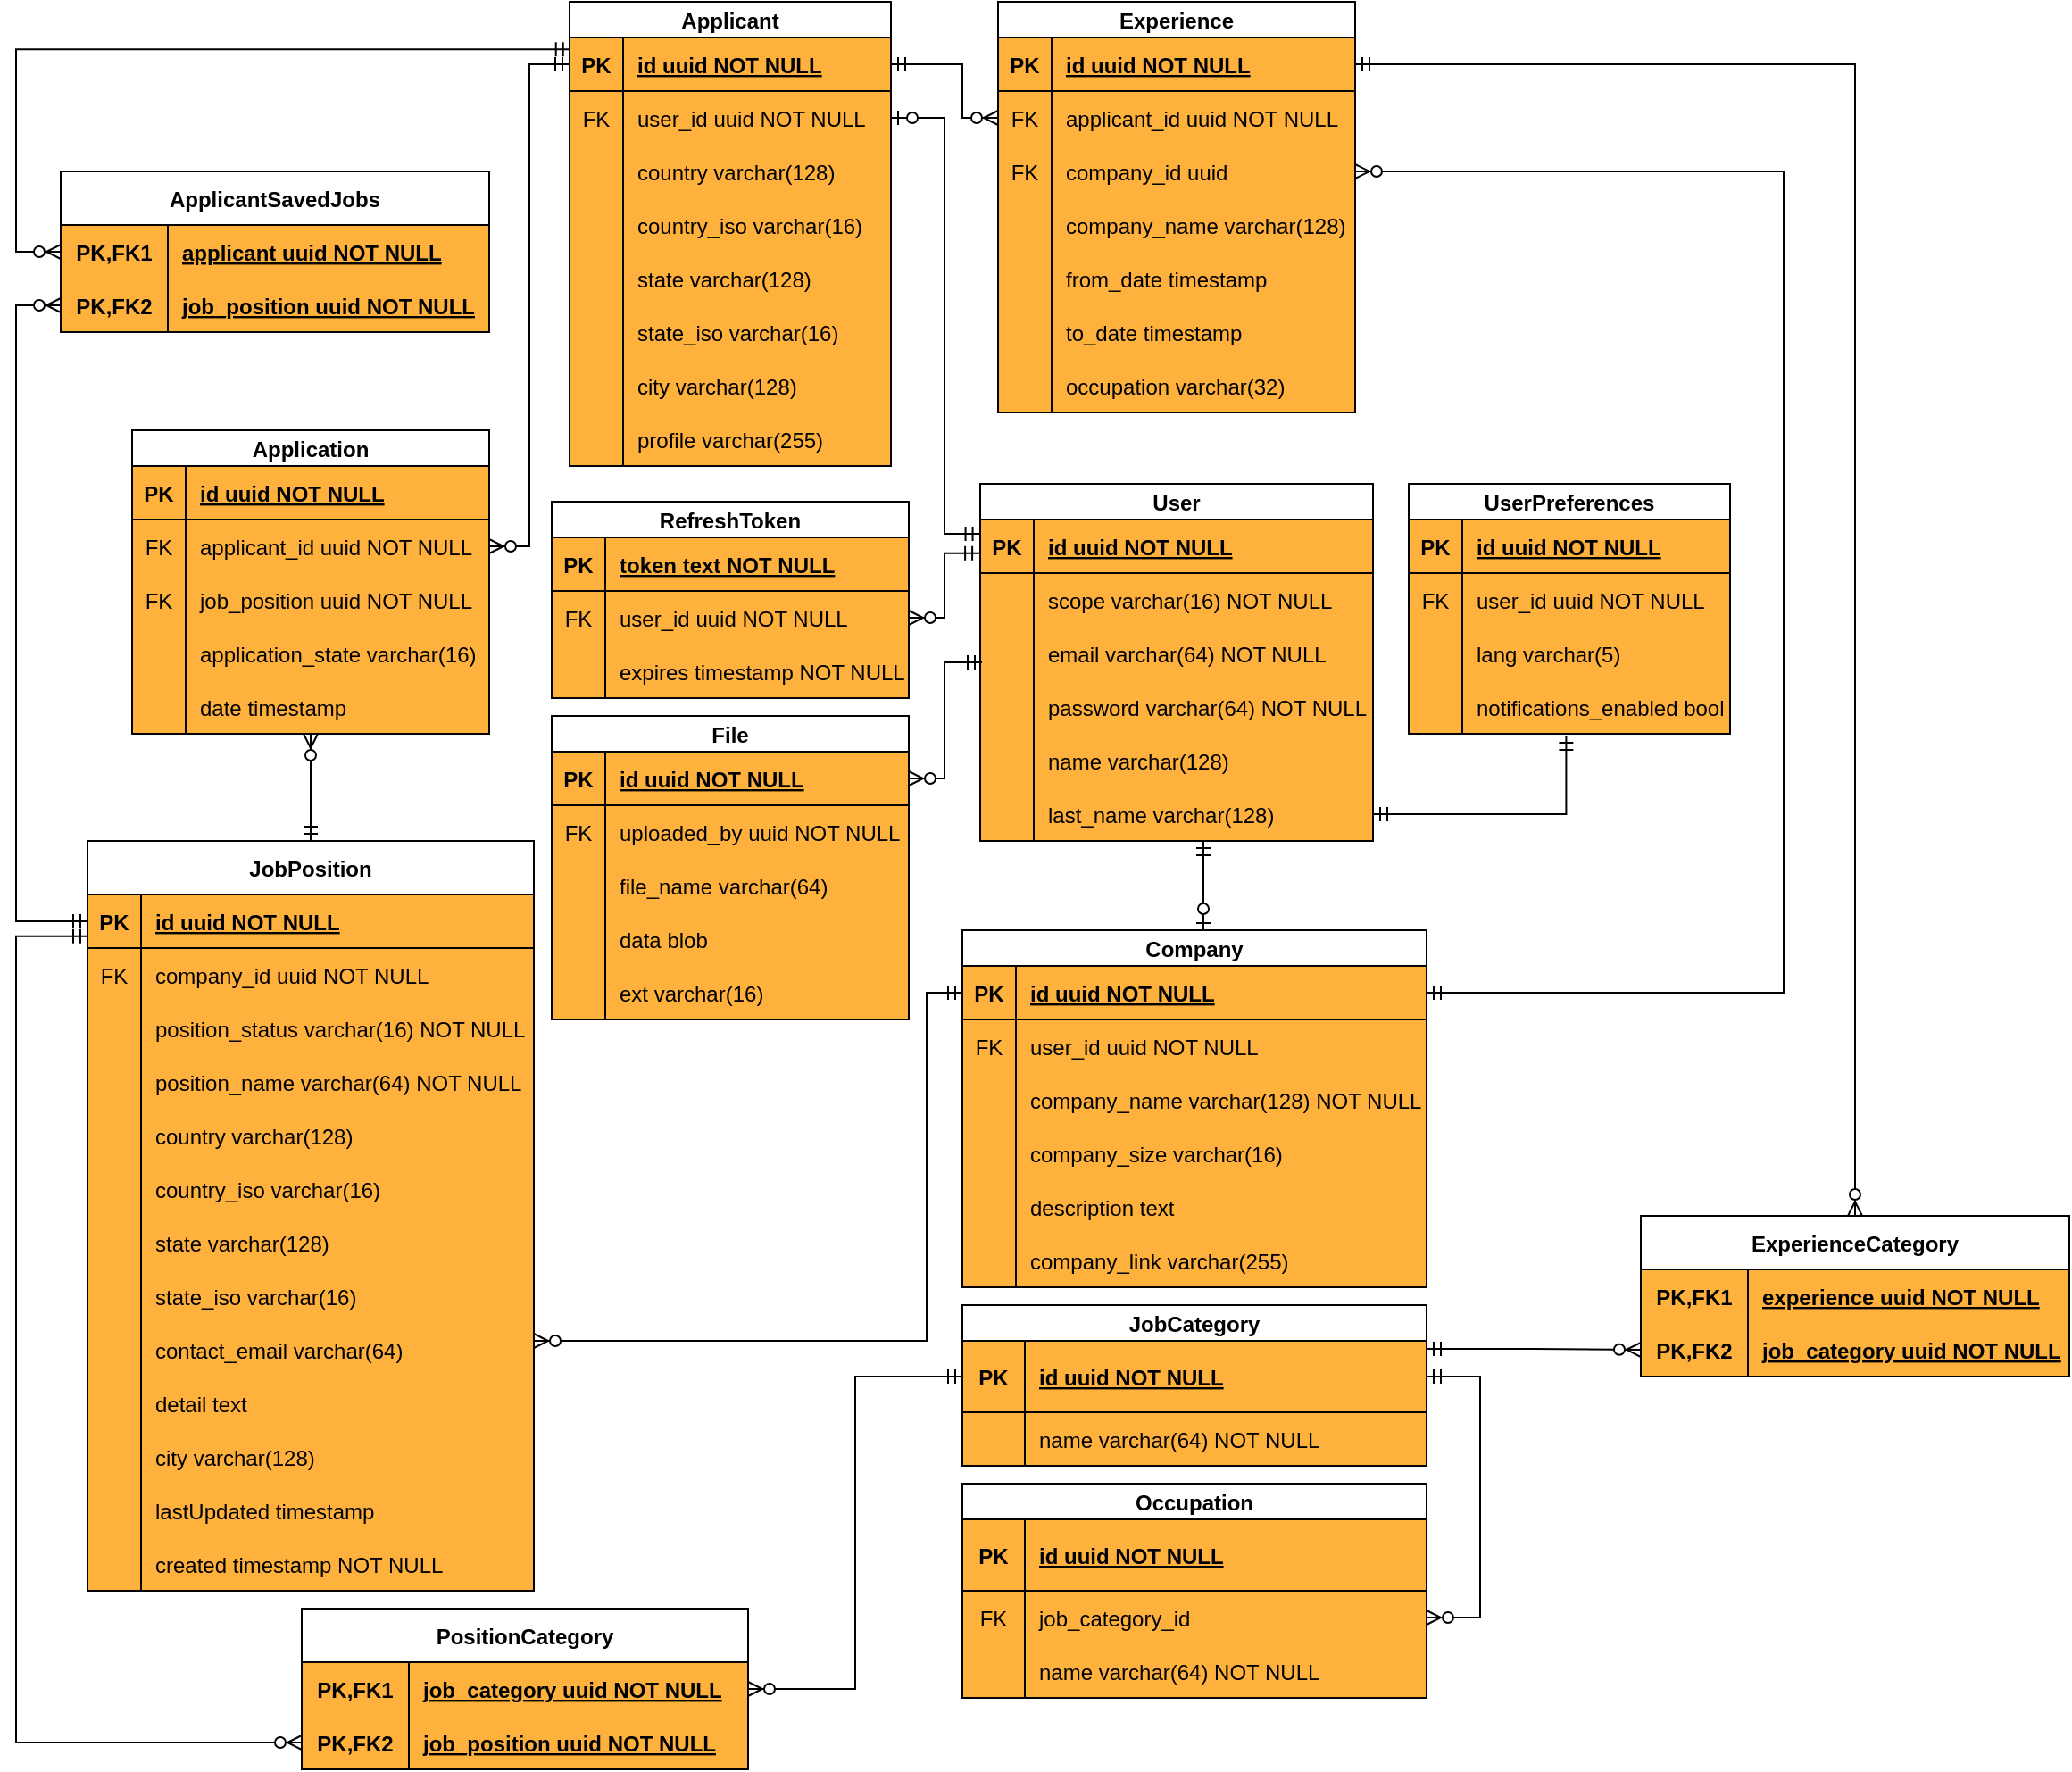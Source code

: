 <mxfile version="22.1.2" type="device">
  <diagram id="R2lEEEUBdFMjLlhIrx00" name="Page-1">
    <mxGraphModel dx="2428" dy="1145" grid="1" gridSize="10" guides="1" tooltips="1" connect="1" arrows="1" fold="1" page="1" pageScale="1" pageWidth="850" pageHeight="1100" math="0" shadow="0" extFonts="Permanent Marker^https://fonts.googleapis.com/css?family=Permanent+Marker">
      <root>
        <mxCell id="0" />
        <mxCell id="1" parent="0" />
        <mxCell id="CkSuaa5i9W2-ECU45eLG-1" value="Applicant" style="shape=table;startSize=20;container=1;collapsible=1;childLayout=tableLayout;fixedRows=1;rowLines=0;fontStyle=1;align=center;resizeLast=1;labelBackgroundColor=none;labelBorderColor=none;swimlaneFillColor=#FFB13D;" parent="1" vertex="1">
          <mxGeometry x="-240" y="120" width="180" height="260" as="geometry" />
        </mxCell>
        <mxCell id="CkSuaa5i9W2-ECU45eLG-2" value="" style="shape=tableRow;horizontal=0;startSize=0;swimlaneHead=0;swimlaneBody=0;fillColor=none;collapsible=0;dropTarget=0;points=[[0,0.5],[1,0.5]];portConstraint=eastwest;top=0;left=0;right=0;bottom=1;" parent="CkSuaa5i9W2-ECU45eLG-1" vertex="1">
          <mxGeometry y="20" width="180" height="30" as="geometry" />
        </mxCell>
        <mxCell id="CkSuaa5i9W2-ECU45eLG-3" value="PK" style="shape=partialRectangle;connectable=0;fillColor=none;top=0;left=0;bottom=0;right=0;fontStyle=1;overflow=hidden;" parent="CkSuaa5i9W2-ECU45eLG-2" vertex="1">
          <mxGeometry width="30" height="30" as="geometry">
            <mxRectangle width="30" height="30" as="alternateBounds" />
          </mxGeometry>
        </mxCell>
        <mxCell id="CkSuaa5i9W2-ECU45eLG-4" value="id uuid NOT NULL" style="shape=partialRectangle;connectable=0;fillColor=none;top=0;left=0;bottom=0;right=0;align=left;spacingLeft=6;fontStyle=5;overflow=hidden;" parent="CkSuaa5i9W2-ECU45eLG-2" vertex="1">
          <mxGeometry x="30" width="150" height="30" as="geometry">
            <mxRectangle width="150" height="30" as="alternateBounds" />
          </mxGeometry>
        </mxCell>
        <mxCell id="CkSuaa5i9W2-ECU45eLG-101" value="" style="shape=tableRow;horizontal=0;startSize=0;swimlaneHead=0;swimlaneBody=0;fillColor=none;collapsible=0;dropTarget=0;points=[[0,0.5],[1,0.5]];portConstraint=eastwest;top=0;left=0;right=0;bottom=0;" parent="CkSuaa5i9W2-ECU45eLG-1" vertex="1">
          <mxGeometry y="50" width="180" height="30" as="geometry" />
        </mxCell>
        <mxCell id="CkSuaa5i9W2-ECU45eLG-102" value="FK" style="shape=partialRectangle;connectable=0;fillColor=none;top=0;left=0;bottom=0;right=0;fontStyle=0;overflow=hidden;" parent="CkSuaa5i9W2-ECU45eLG-101" vertex="1">
          <mxGeometry width="30" height="30" as="geometry">
            <mxRectangle width="30" height="30" as="alternateBounds" />
          </mxGeometry>
        </mxCell>
        <mxCell id="CkSuaa5i9W2-ECU45eLG-103" value="user_id uuid NOT NULL" style="shape=partialRectangle;connectable=0;fillColor=none;top=0;left=0;bottom=0;right=0;align=left;spacingLeft=6;fontStyle=0;overflow=hidden;" parent="CkSuaa5i9W2-ECU45eLG-101" vertex="1">
          <mxGeometry x="30" width="150" height="30" as="geometry">
            <mxRectangle width="150" height="30" as="alternateBounds" />
          </mxGeometry>
        </mxCell>
        <mxCell id="CkSuaa5i9W2-ECU45eLG-5" value="" style="shape=tableRow;horizontal=0;startSize=0;swimlaneHead=0;swimlaneBody=0;fillColor=none;collapsible=0;dropTarget=0;points=[[0,0.5],[1,0.5]];portConstraint=eastwest;top=0;left=0;right=0;bottom=0;" parent="CkSuaa5i9W2-ECU45eLG-1" vertex="1">
          <mxGeometry y="80" width="180" height="30" as="geometry" />
        </mxCell>
        <mxCell id="CkSuaa5i9W2-ECU45eLG-6" value="" style="shape=partialRectangle;connectable=0;fillColor=none;top=0;left=0;bottom=0;right=0;editable=1;overflow=hidden;" parent="CkSuaa5i9W2-ECU45eLG-5" vertex="1">
          <mxGeometry width="30" height="30" as="geometry">
            <mxRectangle width="30" height="30" as="alternateBounds" />
          </mxGeometry>
        </mxCell>
        <mxCell id="CkSuaa5i9W2-ECU45eLG-7" value="country varchar(128)" style="shape=partialRectangle;connectable=0;fillColor=none;top=0;left=0;bottom=0;right=0;align=left;spacingLeft=6;overflow=hidden;" parent="CkSuaa5i9W2-ECU45eLG-5" vertex="1">
          <mxGeometry x="30" width="150" height="30" as="geometry">
            <mxRectangle width="150" height="30" as="alternateBounds" />
          </mxGeometry>
        </mxCell>
        <mxCell id="NAtlaYRXuQCLauFxZEaI-29" value="" style="shape=tableRow;horizontal=0;startSize=0;swimlaneHead=0;swimlaneBody=0;fillColor=none;collapsible=0;dropTarget=0;points=[[0,0.5],[1,0.5]];portConstraint=eastwest;top=0;left=0;right=0;bottom=0;" parent="CkSuaa5i9W2-ECU45eLG-1" vertex="1">
          <mxGeometry y="110" width="180" height="30" as="geometry" />
        </mxCell>
        <mxCell id="NAtlaYRXuQCLauFxZEaI-30" value="" style="shape=partialRectangle;connectable=0;fillColor=none;top=0;left=0;bottom=0;right=0;editable=1;overflow=hidden;" parent="NAtlaYRXuQCLauFxZEaI-29" vertex="1">
          <mxGeometry width="30" height="30" as="geometry">
            <mxRectangle width="30" height="30" as="alternateBounds" />
          </mxGeometry>
        </mxCell>
        <mxCell id="NAtlaYRXuQCLauFxZEaI-31" value="country_iso varchar(16)" style="shape=partialRectangle;connectable=0;fillColor=none;top=0;left=0;bottom=0;right=0;align=left;spacingLeft=6;overflow=hidden;" parent="NAtlaYRXuQCLauFxZEaI-29" vertex="1">
          <mxGeometry x="30" width="150" height="30" as="geometry">
            <mxRectangle width="150" height="30" as="alternateBounds" />
          </mxGeometry>
        </mxCell>
        <mxCell id="CkSuaa5i9W2-ECU45eLG-8" value="" style="shape=tableRow;horizontal=0;startSize=0;swimlaneHead=0;swimlaneBody=0;fillColor=none;collapsible=0;dropTarget=0;points=[[0,0.5],[1,0.5]];portConstraint=eastwest;top=0;left=0;right=0;bottom=0;" parent="CkSuaa5i9W2-ECU45eLG-1" vertex="1">
          <mxGeometry y="140" width="180" height="30" as="geometry" />
        </mxCell>
        <mxCell id="CkSuaa5i9W2-ECU45eLG-9" value="" style="shape=partialRectangle;connectable=0;fillColor=none;top=0;left=0;bottom=0;right=0;editable=1;overflow=hidden;" parent="CkSuaa5i9W2-ECU45eLG-8" vertex="1">
          <mxGeometry width="30" height="30" as="geometry">
            <mxRectangle width="30" height="30" as="alternateBounds" />
          </mxGeometry>
        </mxCell>
        <mxCell id="CkSuaa5i9W2-ECU45eLG-10" value="state varchar(128)" style="shape=partialRectangle;connectable=0;fillColor=none;top=0;left=0;bottom=0;right=0;align=left;spacingLeft=6;overflow=hidden;" parent="CkSuaa5i9W2-ECU45eLG-8" vertex="1">
          <mxGeometry x="30" width="150" height="30" as="geometry">
            <mxRectangle width="150" height="30" as="alternateBounds" />
          </mxGeometry>
        </mxCell>
        <mxCell id="NAtlaYRXuQCLauFxZEaI-25" value="" style="shape=tableRow;horizontal=0;startSize=0;swimlaneHead=0;swimlaneBody=0;fillColor=none;collapsible=0;dropTarget=0;points=[[0,0.5],[1,0.5]];portConstraint=eastwest;top=0;left=0;right=0;bottom=0;" parent="CkSuaa5i9W2-ECU45eLG-1" vertex="1">
          <mxGeometry y="170" width="180" height="30" as="geometry" />
        </mxCell>
        <mxCell id="NAtlaYRXuQCLauFxZEaI-26" value="" style="shape=partialRectangle;connectable=0;fillColor=none;top=0;left=0;bottom=0;right=0;editable=1;overflow=hidden;" parent="NAtlaYRXuQCLauFxZEaI-25" vertex="1">
          <mxGeometry width="30" height="30" as="geometry">
            <mxRectangle width="30" height="30" as="alternateBounds" />
          </mxGeometry>
        </mxCell>
        <mxCell id="NAtlaYRXuQCLauFxZEaI-27" value="state_iso varchar(16)" style="shape=partialRectangle;connectable=0;fillColor=none;top=0;left=0;bottom=0;right=0;align=left;spacingLeft=6;overflow=hidden;" parent="NAtlaYRXuQCLauFxZEaI-25" vertex="1">
          <mxGeometry x="30" width="150" height="30" as="geometry">
            <mxRectangle width="150" height="30" as="alternateBounds" />
          </mxGeometry>
        </mxCell>
        <mxCell id="CkSuaa5i9W2-ECU45eLG-11" value="" style="shape=tableRow;horizontal=0;startSize=0;swimlaneHead=0;swimlaneBody=0;fillColor=none;collapsible=0;dropTarget=0;points=[[0,0.5],[1,0.5]];portConstraint=eastwest;top=0;left=0;right=0;bottom=0;" parent="CkSuaa5i9W2-ECU45eLG-1" vertex="1">
          <mxGeometry y="200" width="180" height="30" as="geometry" />
        </mxCell>
        <mxCell id="CkSuaa5i9W2-ECU45eLG-12" value="" style="shape=partialRectangle;connectable=0;fillColor=none;top=0;left=0;bottom=0;right=0;editable=1;overflow=hidden;" parent="CkSuaa5i9W2-ECU45eLG-11" vertex="1">
          <mxGeometry width="30" height="30" as="geometry">
            <mxRectangle width="30" height="30" as="alternateBounds" />
          </mxGeometry>
        </mxCell>
        <mxCell id="CkSuaa5i9W2-ECU45eLG-13" value="city varchar(128)" style="shape=partialRectangle;connectable=0;fillColor=none;top=0;left=0;bottom=0;right=0;align=left;spacingLeft=6;overflow=hidden;" parent="CkSuaa5i9W2-ECU45eLG-11" vertex="1">
          <mxGeometry x="30" width="150" height="30" as="geometry">
            <mxRectangle width="150" height="30" as="alternateBounds" />
          </mxGeometry>
        </mxCell>
        <mxCell id="CkSuaa5i9W2-ECU45eLG-97" value="" style="shape=tableRow;horizontal=0;startSize=0;swimlaneHead=0;swimlaneBody=0;fillColor=none;collapsible=0;dropTarget=0;points=[[0,0.5],[1,0.5]];portConstraint=eastwest;top=0;left=0;right=0;bottom=0;" parent="CkSuaa5i9W2-ECU45eLG-1" vertex="1">
          <mxGeometry y="230" width="180" height="30" as="geometry" />
        </mxCell>
        <mxCell id="CkSuaa5i9W2-ECU45eLG-98" value="" style="shape=partialRectangle;connectable=0;fillColor=none;top=0;left=0;bottom=0;right=0;editable=1;overflow=hidden;" parent="CkSuaa5i9W2-ECU45eLG-97" vertex="1">
          <mxGeometry width="30" height="30" as="geometry">
            <mxRectangle width="30" height="30" as="alternateBounds" />
          </mxGeometry>
        </mxCell>
        <mxCell id="CkSuaa5i9W2-ECU45eLG-99" value="profile varchar(255)" style="shape=partialRectangle;connectable=0;fillColor=none;top=0;left=0;bottom=0;right=0;align=left;spacingLeft=6;overflow=hidden;" parent="CkSuaa5i9W2-ECU45eLG-97" vertex="1">
          <mxGeometry x="30" width="150" height="30" as="geometry">
            <mxRectangle width="150" height="30" as="alternateBounds" />
          </mxGeometry>
        </mxCell>
        <mxCell id="CkSuaa5i9W2-ECU45eLG-14" value="Application" style="shape=table;startSize=20;container=1;collapsible=1;childLayout=tableLayout;fixedRows=1;rowLines=0;fontStyle=1;align=center;resizeLast=1;swimlaneFillColor=#FFB13D;" parent="1" vertex="1">
          <mxGeometry x="-485" y="360" width="200" height="170" as="geometry">
            <mxRectangle x="320" y="380" width="100" height="20" as="alternateBounds" />
          </mxGeometry>
        </mxCell>
        <mxCell id="CkSuaa5i9W2-ECU45eLG-15" value="" style="shape=tableRow;horizontal=0;startSize=0;swimlaneHead=0;swimlaneBody=0;fillColor=none;collapsible=0;dropTarget=0;points=[[0,0.5],[1,0.5]];portConstraint=eastwest;top=0;left=0;right=0;bottom=1;" parent="CkSuaa5i9W2-ECU45eLG-14" vertex="1">
          <mxGeometry y="20" width="200" height="30" as="geometry" />
        </mxCell>
        <mxCell id="CkSuaa5i9W2-ECU45eLG-16" value="PK" style="shape=partialRectangle;connectable=0;fillColor=none;top=0;left=0;bottom=0;right=0;fontStyle=1;overflow=hidden;" parent="CkSuaa5i9W2-ECU45eLG-15" vertex="1">
          <mxGeometry width="30" height="30" as="geometry">
            <mxRectangle width="30" height="30" as="alternateBounds" />
          </mxGeometry>
        </mxCell>
        <mxCell id="CkSuaa5i9W2-ECU45eLG-17" value="id uuid NOT NULL" style="shape=partialRectangle;connectable=0;fillColor=none;top=0;left=0;bottom=0;right=0;align=left;spacingLeft=6;fontStyle=5;overflow=hidden;" parent="CkSuaa5i9W2-ECU45eLG-15" vertex="1">
          <mxGeometry x="30" width="170" height="30" as="geometry">
            <mxRectangle width="170" height="30" as="alternateBounds" />
          </mxGeometry>
        </mxCell>
        <mxCell id="CkSuaa5i9W2-ECU45eLG-136" value="" style="shape=tableRow;horizontal=0;startSize=0;swimlaneHead=0;swimlaneBody=0;fillColor=none;collapsible=0;dropTarget=0;points=[[0,0.5],[1,0.5]];portConstraint=eastwest;top=0;left=0;right=0;bottom=0;" parent="CkSuaa5i9W2-ECU45eLG-14" vertex="1">
          <mxGeometry y="50" width="200" height="30" as="geometry" />
        </mxCell>
        <mxCell id="CkSuaa5i9W2-ECU45eLG-137" value="FK" style="shape=partialRectangle;connectable=0;fillColor=none;top=0;left=0;bottom=0;right=0;fontStyle=0;overflow=hidden;" parent="CkSuaa5i9W2-ECU45eLG-136" vertex="1">
          <mxGeometry width="30" height="30" as="geometry">
            <mxRectangle width="30" height="30" as="alternateBounds" />
          </mxGeometry>
        </mxCell>
        <mxCell id="CkSuaa5i9W2-ECU45eLG-138" value="applicant_id uuid NOT NULL" style="shape=partialRectangle;connectable=0;fillColor=none;top=0;left=0;bottom=0;right=0;align=left;spacingLeft=6;fontStyle=0;overflow=hidden;" parent="CkSuaa5i9W2-ECU45eLG-136" vertex="1">
          <mxGeometry x="30" width="170" height="30" as="geometry">
            <mxRectangle width="170" height="30" as="alternateBounds" />
          </mxGeometry>
        </mxCell>
        <mxCell id="CkSuaa5i9W2-ECU45eLG-162" value="" style="shape=tableRow;horizontal=0;startSize=0;swimlaneHead=0;swimlaneBody=0;fillColor=none;collapsible=0;dropTarget=0;points=[[0,0.5],[1,0.5]];portConstraint=eastwest;top=0;left=0;right=0;bottom=0;" parent="CkSuaa5i9W2-ECU45eLG-14" vertex="1">
          <mxGeometry y="80" width="200" height="30" as="geometry" />
        </mxCell>
        <mxCell id="CkSuaa5i9W2-ECU45eLG-163" value="FK" style="shape=partialRectangle;connectable=0;fillColor=none;top=0;left=0;bottom=0;right=0;fontStyle=0;overflow=hidden;" parent="CkSuaa5i9W2-ECU45eLG-162" vertex="1">
          <mxGeometry width="30" height="30" as="geometry">
            <mxRectangle width="30" height="30" as="alternateBounds" />
          </mxGeometry>
        </mxCell>
        <mxCell id="CkSuaa5i9W2-ECU45eLG-164" value="job_position uuid NOT NULL" style="shape=partialRectangle;connectable=0;fillColor=none;top=0;left=0;bottom=0;right=0;align=left;spacingLeft=6;fontStyle=0;overflow=hidden;" parent="CkSuaa5i9W2-ECU45eLG-162" vertex="1">
          <mxGeometry x="30" width="170" height="30" as="geometry">
            <mxRectangle width="170" height="30" as="alternateBounds" />
          </mxGeometry>
        </mxCell>
        <mxCell id="CkSuaa5i9W2-ECU45eLG-141" value="" style="shape=tableRow;horizontal=0;startSize=0;swimlaneHead=0;swimlaneBody=0;fillColor=none;collapsible=0;dropTarget=0;points=[[0,0.5],[1,0.5]];portConstraint=eastwest;top=0;left=0;right=0;bottom=0;" parent="CkSuaa5i9W2-ECU45eLG-14" vertex="1">
          <mxGeometry y="110" width="200" height="30" as="geometry" />
        </mxCell>
        <mxCell id="CkSuaa5i9W2-ECU45eLG-142" value="" style="shape=partialRectangle;connectable=0;fillColor=none;top=0;left=0;bottom=0;right=0;editable=1;overflow=hidden;" parent="CkSuaa5i9W2-ECU45eLG-141" vertex="1">
          <mxGeometry width="30" height="30" as="geometry">
            <mxRectangle width="30" height="30" as="alternateBounds" />
          </mxGeometry>
        </mxCell>
        <mxCell id="CkSuaa5i9W2-ECU45eLG-143" value="application_state varchar(16)" style="shape=partialRectangle;connectable=0;fillColor=none;top=0;left=0;bottom=0;right=0;align=left;spacingLeft=6;overflow=hidden;" parent="CkSuaa5i9W2-ECU45eLG-141" vertex="1">
          <mxGeometry x="30" width="170" height="30" as="geometry">
            <mxRectangle width="170" height="30" as="alternateBounds" />
          </mxGeometry>
        </mxCell>
        <mxCell id="CkSuaa5i9W2-ECU45eLG-145" value="" style="shape=tableRow;horizontal=0;startSize=0;swimlaneHead=0;swimlaneBody=0;fillColor=none;collapsible=0;dropTarget=0;points=[[0,0.5],[1,0.5]];portConstraint=eastwest;top=0;left=0;right=0;bottom=0;" parent="CkSuaa5i9W2-ECU45eLG-14" vertex="1">
          <mxGeometry y="140" width="200" height="30" as="geometry" />
        </mxCell>
        <mxCell id="CkSuaa5i9W2-ECU45eLG-146" value="" style="shape=partialRectangle;connectable=0;fillColor=none;top=0;left=0;bottom=0;right=0;editable=1;overflow=hidden;" parent="CkSuaa5i9W2-ECU45eLG-145" vertex="1">
          <mxGeometry width="30" height="30" as="geometry">
            <mxRectangle width="30" height="30" as="alternateBounds" />
          </mxGeometry>
        </mxCell>
        <mxCell id="CkSuaa5i9W2-ECU45eLG-147" value="date timestamp" style="shape=partialRectangle;connectable=0;fillColor=none;top=0;left=0;bottom=0;right=0;align=left;spacingLeft=6;overflow=hidden;" parent="CkSuaa5i9W2-ECU45eLG-145" vertex="1">
          <mxGeometry x="30" width="170" height="30" as="geometry">
            <mxRectangle width="170" height="30" as="alternateBounds" />
          </mxGeometry>
        </mxCell>
        <mxCell id="CkSuaa5i9W2-ECU45eLG-27" value="Company" style="shape=table;startSize=20;container=1;collapsible=1;childLayout=tableLayout;fixedRows=1;rowLines=0;fontStyle=1;align=center;resizeLast=1;swimlaneFillColor=#FFB13D;" parent="1" vertex="1">
          <mxGeometry x="-20" y="640" width="260" height="200" as="geometry" />
        </mxCell>
        <mxCell id="CkSuaa5i9W2-ECU45eLG-28" value="" style="shape=tableRow;horizontal=0;startSize=0;swimlaneHead=0;swimlaneBody=0;fillColor=none;collapsible=0;dropTarget=0;points=[[0,0.5],[1,0.5]];portConstraint=eastwest;top=0;left=0;right=0;bottom=1;" parent="CkSuaa5i9W2-ECU45eLG-27" vertex="1">
          <mxGeometry y="20" width="260" height="30" as="geometry" />
        </mxCell>
        <mxCell id="CkSuaa5i9W2-ECU45eLG-29" value="PK" style="shape=partialRectangle;connectable=0;fillColor=none;top=0;left=0;bottom=0;right=0;fontStyle=1;overflow=hidden;" parent="CkSuaa5i9W2-ECU45eLG-28" vertex="1">
          <mxGeometry width="30" height="30" as="geometry">
            <mxRectangle width="30" height="30" as="alternateBounds" />
          </mxGeometry>
        </mxCell>
        <mxCell id="CkSuaa5i9W2-ECU45eLG-30" value="id uuid NOT NULL" style="shape=partialRectangle;connectable=0;fillColor=none;top=0;left=0;bottom=0;right=0;align=left;spacingLeft=6;fontStyle=5;overflow=hidden;" parent="CkSuaa5i9W2-ECU45eLG-28" vertex="1">
          <mxGeometry x="30" width="230" height="30" as="geometry">
            <mxRectangle width="230" height="30" as="alternateBounds" />
          </mxGeometry>
        </mxCell>
        <mxCell id="CkSuaa5i9W2-ECU45eLG-197" value="" style="shape=tableRow;horizontal=0;startSize=0;swimlaneHead=0;swimlaneBody=0;fillColor=none;collapsible=0;dropTarget=0;points=[[0,0.5],[1,0.5]];portConstraint=eastwest;top=0;left=0;right=0;bottom=0;" parent="CkSuaa5i9W2-ECU45eLG-27" vertex="1">
          <mxGeometry y="50" width="260" height="30" as="geometry" />
        </mxCell>
        <mxCell id="CkSuaa5i9W2-ECU45eLG-198" value="FK" style="shape=partialRectangle;connectable=0;fillColor=none;top=0;left=0;bottom=0;right=0;fontStyle=0;overflow=hidden;" parent="CkSuaa5i9W2-ECU45eLG-197" vertex="1">
          <mxGeometry width="30" height="30" as="geometry">
            <mxRectangle width="30" height="30" as="alternateBounds" />
          </mxGeometry>
        </mxCell>
        <mxCell id="CkSuaa5i9W2-ECU45eLG-199" value="user_id uuid NOT NULL" style="shape=partialRectangle;connectable=0;fillColor=none;top=0;left=0;bottom=0;right=0;align=left;spacingLeft=6;fontStyle=0;overflow=hidden;" parent="CkSuaa5i9W2-ECU45eLG-197" vertex="1">
          <mxGeometry x="30" width="230" height="30" as="geometry">
            <mxRectangle width="230" height="30" as="alternateBounds" />
          </mxGeometry>
        </mxCell>
        <mxCell id="CkSuaa5i9W2-ECU45eLG-34" value="" style="shape=tableRow;horizontal=0;startSize=0;swimlaneHead=0;swimlaneBody=0;fillColor=none;collapsible=0;dropTarget=0;points=[[0,0.5],[1,0.5]];portConstraint=eastwest;top=0;left=0;right=0;bottom=0;" parent="CkSuaa5i9W2-ECU45eLG-27" vertex="1">
          <mxGeometry y="80" width="260" height="30" as="geometry" />
        </mxCell>
        <mxCell id="CkSuaa5i9W2-ECU45eLG-35" value="" style="shape=partialRectangle;connectable=0;fillColor=none;top=0;left=0;bottom=0;right=0;editable=1;overflow=hidden;" parent="CkSuaa5i9W2-ECU45eLG-34" vertex="1">
          <mxGeometry width="30" height="30" as="geometry">
            <mxRectangle width="30" height="30" as="alternateBounds" />
          </mxGeometry>
        </mxCell>
        <mxCell id="CkSuaa5i9W2-ECU45eLG-36" value="company_name varchar(128) NOT NULL" style="shape=partialRectangle;connectable=0;fillColor=none;top=0;left=0;bottom=0;right=0;align=left;spacingLeft=6;overflow=hidden;" parent="CkSuaa5i9W2-ECU45eLG-34" vertex="1">
          <mxGeometry x="30" width="230" height="30" as="geometry">
            <mxRectangle width="230" height="30" as="alternateBounds" />
          </mxGeometry>
        </mxCell>
        <mxCell id="8o4i8CNLVn3KkMKh3STi-8" value="" style="shape=tableRow;horizontal=0;startSize=0;swimlaneHead=0;swimlaneBody=0;fillColor=none;collapsible=0;dropTarget=0;points=[[0,0.5],[1,0.5]];portConstraint=eastwest;top=0;left=0;right=0;bottom=0;" parent="CkSuaa5i9W2-ECU45eLG-27" vertex="1">
          <mxGeometry y="110" width="260" height="30" as="geometry" />
        </mxCell>
        <mxCell id="8o4i8CNLVn3KkMKh3STi-9" value="" style="shape=partialRectangle;connectable=0;fillColor=none;top=0;left=0;bottom=0;right=0;editable=1;overflow=hidden;" parent="8o4i8CNLVn3KkMKh3STi-8" vertex="1">
          <mxGeometry width="30" height="30" as="geometry">
            <mxRectangle width="30" height="30" as="alternateBounds" />
          </mxGeometry>
        </mxCell>
        <mxCell id="8o4i8CNLVn3KkMKh3STi-10" value="company_size varchar(16)" style="shape=partialRectangle;connectable=0;fillColor=none;top=0;left=0;bottom=0;right=0;align=left;spacingLeft=6;overflow=hidden;" parent="8o4i8CNLVn3KkMKh3STi-8" vertex="1">
          <mxGeometry x="30" width="230" height="30" as="geometry">
            <mxRectangle width="230" height="30" as="alternateBounds" />
          </mxGeometry>
        </mxCell>
        <mxCell id="LhY12gXk-d7xMy7h7sn--10" value="" style="shape=tableRow;horizontal=0;startSize=0;swimlaneHead=0;swimlaneBody=0;fillColor=none;collapsible=0;dropTarget=0;points=[[0,0.5],[1,0.5]];portConstraint=eastwest;top=0;left=0;right=0;bottom=0;" parent="CkSuaa5i9W2-ECU45eLG-27" vertex="1">
          <mxGeometry y="140" width="260" height="30" as="geometry" />
        </mxCell>
        <mxCell id="LhY12gXk-d7xMy7h7sn--11" value="" style="shape=partialRectangle;connectable=0;fillColor=none;top=0;left=0;bottom=0;right=0;editable=1;overflow=hidden;" parent="LhY12gXk-d7xMy7h7sn--10" vertex="1">
          <mxGeometry width="30" height="30" as="geometry">
            <mxRectangle width="30" height="30" as="alternateBounds" />
          </mxGeometry>
        </mxCell>
        <mxCell id="LhY12gXk-d7xMy7h7sn--12" value="description text" style="shape=partialRectangle;connectable=0;fillColor=none;top=0;left=0;bottom=0;right=0;align=left;spacingLeft=6;overflow=hidden;" parent="LhY12gXk-d7xMy7h7sn--10" vertex="1">
          <mxGeometry x="30" width="230" height="30" as="geometry">
            <mxRectangle width="230" height="30" as="alternateBounds" />
          </mxGeometry>
        </mxCell>
        <mxCell id="CkSuaa5i9W2-ECU45eLG-37" value="" style="shape=tableRow;horizontal=0;startSize=0;swimlaneHead=0;swimlaneBody=0;fillColor=none;collapsible=0;dropTarget=0;points=[[0,0.5],[1,0.5]];portConstraint=eastwest;top=0;left=0;right=0;bottom=0;" parent="CkSuaa5i9W2-ECU45eLG-27" vertex="1">
          <mxGeometry y="170" width="260" height="30" as="geometry" />
        </mxCell>
        <mxCell id="CkSuaa5i9W2-ECU45eLG-38" value="" style="shape=partialRectangle;connectable=0;fillColor=none;top=0;left=0;bottom=0;right=0;editable=1;overflow=hidden;" parent="CkSuaa5i9W2-ECU45eLG-37" vertex="1">
          <mxGeometry width="30" height="30" as="geometry">
            <mxRectangle width="30" height="30" as="alternateBounds" />
          </mxGeometry>
        </mxCell>
        <mxCell id="CkSuaa5i9W2-ECU45eLG-39" value="company_link varchar(255)" style="shape=partialRectangle;connectable=0;fillColor=none;top=0;left=0;bottom=0;right=0;align=left;spacingLeft=6;overflow=hidden;" parent="CkSuaa5i9W2-ECU45eLG-37" vertex="1">
          <mxGeometry x="30" width="230" height="30" as="geometry">
            <mxRectangle width="230" height="30" as="alternateBounds" />
          </mxGeometry>
        </mxCell>
        <mxCell id="CkSuaa5i9W2-ECU45eLG-40" value="Experience" style="shape=table;startSize=20;container=1;collapsible=1;childLayout=tableLayout;fixedRows=1;rowLines=0;fontStyle=1;align=center;resizeLast=1;swimlaneFillColor=#FFB13D;" parent="1" vertex="1">
          <mxGeometry y="120" width="200" height="230" as="geometry" />
        </mxCell>
        <mxCell id="CkSuaa5i9W2-ECU45eLG-41" value="" style="shape=tableRow;horizontal=0;startSize=0;swimlaneHead=0;swimlaneBody=0;fillColor=none;collapsible=0;dropTarget=0;points=[[0,0.5],[1,0.5]];portConstraint=eastwest;top=0;left=0;right=0;bottom=1;" parent="CkSuaa5i9W2-ECU45eLG-40" vertex="1">
          <mxGeometry y="20" width="200" height="30" as="geometry" />
        </mxCell>
        <mxCell id="CkSuaa5i9W2-ECU45eLG-42" value="PK" style="shape=partialRectangle;connectable=0;fillColor=none;top=0;left=0;bottom=0;right=0;fontStyle=1;overflow=hidden;" parent="CkSuaa5i9W2-ECU45eLG-41" vertex="1">
          <mxGeometry width="30" height="30" as="geometry">
            <mxRectangle width="30" height="30" as="alternateBounds" />
          </mxGeometry>
        </mxCell>
        <mxCell id="CkSuaa5i9W2-ECU45eLG-43" value="id uuid NOT NULL" style="shape=partialRectangle;connectable=0;fillColor=none;top=0;left=0;bottom=0;right=0;align=left;spacingLeft=6;fontStyle=5;overflow=hidden;" parent="CkSuaa5i9W2-ECU45eLG-41" vertex="1">
          <mxGeometry x="30" width="170" height="30" as="geometry">
            <mxRectangle width="170" height="30" as="alternateBounds" />
          </mxGeometry>
        </mxCell>
        <mxCell id="CkSuaa5i9W2-ECU45eLG-129" value="" style="shape=tableRow;horizontal=0;startSize=0;swimlaneHead=0;swimlaneBody=0;fillColor=none;collapsible=0;dropTarget=0;points=[[0,0.5],[1,0.5]];portConstraint=eastwest;top=0;left=0;right=0;bottom=0;" parent="CkSuaa5i9W2-ECU45eLG-40" vertex="1">
          <mxGeometry y="50" width="200" height="30" as="geometry" />
        </mxCell>
        <mxCell id="CkSuaa5i9W2-ECU45eLG-130" value="FK" style="shape=partialRectangle;connectable=0;fillColor=none;top=0;left=0;bottom=0;right=0;fontStyle=0;overflow=hidden;" parent="CkSuaa5i9W2-ECU45eLG-129" vertex="1">
          <mxGeometry width="30" height="30" as="geometry">
            <mxRectangle width="30" height="30" as="alternateBounds" />
          </mxGeometry>
        </mxCell>
        <mxCell id="CkSuaa5i9W2-ECU45eLG-131" value="applicant_id uuid NOT NULL" style="shape=partialRectangle;connectable=0;fillColor=none;top=0;left=0;bottom=0;right=0;align=left;spacingLeft=6;fontStyle=0;overflow=hidden;" parent="CkSuaa5i9W2-ECU45eLG-129" vertex="1">
          <mxGeometry x="30" width="170" height="30" as="geometry">
            <mxRectangle width="170" height="30" as="alternateBounds" />
          </mxGeometry>
        </mxCell>
        <mxCell id="CkSuaa5i9W2-ECU45eLG-216" value="" style="shape=tableRow;horizontal=0;startSize=0;swimlaneHead=0;swimlaneBody=0;fillColor=none;collapsible=0;dropTarget=0;points=[[0,0.5],[1,0.5]];portConstraint=eastwest;top=0;left=0;right=0;bottom=0;" parent="CkSuaa5i9W2-ECU45eLG-40" vertex="1">
          <mxGeometry y="80" width="200" height="30" as="geometry" />
        </mxCell>
        <mxCell id="CkSuaa5i9W2-ECU45eLG-217" value="FK" style="shape=partialRectangle;connectable=0;fillColor=none;top=0;left=0;bottom=0;right=0;fontStyle=0;overflow=hidden;" parent="CkSuaa5i9W2-ECU45eLG-216" vertex="1">
          <mxGeometry width="30" height="30" as="geometry">
            <mxRectangle width="30" height="30" as="alternateBounds" />
          </mxGeometry>
        </mxCell>
        <mxCell id="CkSuaa5i9W2-ECU45eLG-218" value="company_id uuid" style="shape=partialRectangle;connectable=0;fillColor=none;top=0;left=0;bottom=0;right=0;align=left;spacingLeft=6;fontStyle=0;overflow=hidden;" parent="CkSuaa5i9W2-ECU45eLG-216" vertex="1">
          <mxGeometry x="30" width="170" height="30" as="geometry">
            <mxRectangle width="170" height="30" as="alternateBounds" />
          </mxGeometry>
        </mxCell>
        <mxCell id="CkSuaa5i9W2-ECU45eLG-221" value="" style="shape=tableRow;horizontal=0;startSize=0;swimlaneHead=0;swimlaneBody=0;fillColor=none;collapsible=0;dropTarget=0;points=[[0,0.5],[1,0.5]];portConstraint=eastwest;top=0;left=0;right=0;bottom=0;" parent="CkSuaa5i9W2-ECU45eLG-40" vertex="1">
          <mxGeometry y="110" width="200" height="30" as="geometry" />
        </mxCell>
        <mxCell id="CkSuaa5i9W2-ECU45eLG-222" value="" style="shape=partialRectangle;connectable=0;fillColor=none;top=0;left=0;bottom=0;right=0;editable=1;overflow=hidden;" parent="CkSuaa5i9W2-ECU45eLG-221" vertex="1">
          <mxGeometry width="30" height="30" as="geometry">
            <mxRectangle width="30" height="30" as="alternateBounds" />
          </mxGeometry>
        </mxCell>
        <mxCell id="CkSuaa5i9W2-ECU45eLG-223" value="company_name varchar(128)" style="shape=partialRectangle;connectable=0;fillColor=none;top=0;left=0;bottom=0;right=0;align=left;spacingLeft=6;overflow=hidden;" parent="CkSuaa5i9W2-ECU45eLG-221" vertex="1">
          <mxGeometry x="30" width="170" height="30" as="geometry">
            <mxRectangle width="170" height="30" as="alternateBounds" />
          </mxGeometry>
        </mxCell>
        <mxCell id="CkSuaa5i9W2-ECU45eLG-225" value="" style="shape=tableRow;horizontal=0;startSize=0;swimlaneHead=0;swimlaneBody=0;fillColor=none;collapsible=0;dropTarget=0;points=[[0,0.5],[1,0.5]];portConstraint=eastwest;top=0;left=0;right=0;bottom=0;" parent="CkSuaa5i9W2-ECU45eLG-40" vertex="1">
          <mxGeometry y="140" width="200" height="30" as="geometry" />
        </mxCell>
        <mxCell id="CkSuaa5i9W2-ECU45eLG-226" value="" style="shape=partialRectangle;connectable=0;fillColor=none;top=0;left=0;bottom=0;right=0;editable=1;overflow=hidden;" parent="CkSuaa5i9W2-ECU45eLG-225" vertex="1">
          <mxGeometry width="30" height="30" as="geometry">
            <mxRectangle width="30" height="30" as="alternateBounds" />
          </mxGeometry>
        </mxCell>
        <mxCell id="CkSuaa5i9W2-ECU45eLG-227" value="from_date timestamp" style="shape=partialRectangle;connectable=0;fillColor=none;top=0;left=0;bottom=0;right=0;align=left;spacingLeft=6;overflow=hidden;" parent="CkSuaa5i9W2-ECU45eLG-225" vertex="1">
          <mxGeometry x="30" width="170" height="30" as="geometry">
            <mxRectangle width="170" height="30" as="alternateBounds" />
          </mxGeometry>
        </mxCell>
        <mxCell id="CkSuaa5i9W2-ECU45eLG-229" value="" style="shape=tableRow;horizontal=0;startSize=0;swimlaneHead=0;swimlaneBody=0;fillColor=none;collapsible=0;dropTarget=0;points=[[0,0.5],[1,0.5]];portConstraint=eastwest;top=0;left=0;right=0;bottom=0;" parent="CkSuaa5i9W2-ECU45eLG-40" vertex="1">
          <mxGeometry y="170" width="200" height="30" as="geometry" />
        </mxCell>
        <mxCell id="CkSuaa5i9W2-ECU45eLG-230" value="" style="shape=partialRectangle;connectable=0;fillColor=none;top=0;left=0;bottom=0;right=0;editable=1;overflow=hidden;" parent="CkSuaa5i9W2-ECU45eLG-229" vertex="1">
          <mxGeometry width="30" height="30" as="geometry">
            <mxRectangle width="30" height="30" as="alternateBounds" />
          </mxGeometry>
        </mxCell>
        <mxCell id="CkSuaa5i9W2-ECU45eLG-231" value="to_date timestamp" style="shape=partialRectangle;connectable=0;fillColor=none;top=0;left=0;bottom=0;right=0;align=left;spacingLeft=6;overflow=hidden;" parent="CkSuaa5i9W2-ECU45eLG-229" vertex="1">
          <mxGeometry x="30" width="170" height="30" as="geometry">
            <mxRectangle width="170" height="30" as="alternateBounds" />
          </mxGeometry>
        </mxCell>
        <mxCell id="r0GoA5MwfqIia-vqB8ta-2" value="" style="shape=tableRow;horizontal=0;startSize=0;swimlaneHead=0;swimlaneBody=0;fillColor=none;collapsible=0;dropTarget=0;points=[[0,0.5],[1,0.5]];portConstraint=eastwest;top=0;left=0;right=0;bottom=0;" parent="CkSuaa5i9W2-ECU45eLG-40" vertex="1">
          <mxGeometry y="200" width="200" height="30" as="geometry" />
        </mxCell>
        <mxCell id="r0GoA5MwfqIia-vqB8ta-3" value="" style="shape=partialRectangle;connectable=0;fillColor=none;top=0;left=0;bottom=0;right=0;editable=1;overflow=hidden;" parent="r0GoA5MwfqIia-vqB8ta-2" vertex="1">
          <mxGeometry width="30" height="30" as="geometry">
            <mxRectangle width="30" height="30" as="alternateBounds" />
          </mxGeometry>
        </mxCell>
        <mxCell id="r0GoA5MwfqIia-vqB8ta-4" value="occupation varchar(32)" style="shape=partialRectangle;connectable=0;fillColor=none;top=0;left=0;bottom=0;right=0;align=left;spacingLeft=6;overflow=hidden;" parent="r0GoA5MwfqIia-vqB8ta-2" vertex="1">
          <mxGeometry x="30" width="170" height="30" as="geometry">
            <mxRectangle width="170" height="30" as="alternateBounds" />
          </mxGeometry>
        </mxCell>
        <mxCell id="CkSuaa5i9W2-ECU45eLG-53" value="JobCategory" style="shape=table;startSize=20;container=1;collapsible=1;childLayout=tableLayout;fixedRows=1;rowLines=0;fontStyle=1;align=center;resizeLast=1;swimlaneFillColor=#FFB13D;" parent="1" vertex="1">
          <mxGeometry x="-20" y="850" width="260" height="90" as="geometry" />
        </mxCell>
        <mxCell id="CkSuaa5i9W2-ECU45eLG-54" value="" style="shape=tableRow;horizontal=0;startSize=0;swimlaneHead=0;swimlaneBody=0;fillColor=none;collapsible=0;dropTarget=0;points=[[0,0.5],[1,0.5]];portConstraint=eastwest;top=0;left=0;right=0;bottom=1;" parent="CkSuaa5i9W2-ECU45eLG-53" vertex="1">
          <mxGeometry y="20" width="260" height="40" as="geometry" />
        </mxCell>
        <mxCell id="CkSuaa5i9W2-ECU45eLG-55" value="PK" style="shape=partialRectangle;connectable=0;fillColor=none;top=0;left=0;bottom=0;right=0;fontStyle=1;overflow=hidden;" parent="CkSuaa5i9W2-ECU45eLG-54" vertex="1">
          <mxGeometry width="35" height="40" as="geometry">
            <mxRectangle width="35" height="40" as="alternateBounds" />
          </mxGeometry>
        </mxCell>
        <mxCell id="CkSuaa5i9W2-ECU45eLG-56" value="id uuid NOT NULL" style="shape=partialRectangle;connectable=0;fillColor=none;top=0;left=0;bottom=0;right=0;align=left;spacingLeft=6;fontStyle=5;overflow=hidden;" parent="CkSuaa5i9W2-ECU45eLG-54" vertex="1">
          <mxGeometry x="35" width="225" height="40" as="geometry">
            <mxRectangle width="225" height="40" as="alternateBounds" />
          </mxGeometry>
        </mxCell>
        <mxCell id="CkSuaa5i9W2-ECU45eLG-57" value="" style="shape=tableRow;horizontal=0;startSize=0;swimlaneHead=0;swimlaneBody=0;fillColor=none;collapsible=0;dropTarget=0;points=[[0,0.5],[1,0.5]];portConstraint=eastwest;top=0;left=0;right=0;bottom=0;" parent="CkSuaa5i9W2-ECU45eLG-53" vertex="1">
          <mxGeometry y="60" width="260" height="30" as="geometry" />
        </mxCell>
        <mxCell id="CkSuaa5i9W2-ECU45eLG-58" value="" style="shape=partialRectangle;connectable=0;fillColor=none;top=0;left=0;bottom=0;right=0;editable=1;overflow=hidden;" parent="CkSuaa5i9W2-ECU45eLG-57" vertex="1">
          <mxGeometry width="35" height="30" as="geometry">
            <mxRectangle width="35" height="30" as="alternateBounds" />
          </mxGeometry>
        </mxCell>
        <mxCell id="CkSuaa5i9W2-ECU45eLG-59" value="name varchar(64) NOT NULL" style="shape=partialRectangle;connectable=0;fillColor=none;top=0;left=0;bottom=0;right=0;align=left;spacingLeft=6;overflow=hidden;" parent="CkSuaa5i9W2-ECU45eLG-57" vertex="1">
          <mxGeometry x="35" width="225" height="30" as="geometry">
            <mxRectangle width="225" height="30" as="alternateBounds" />
          </mxGeometry>
        </mxCell>
        <mxCell id="CkSuaa5i9W2-ECU45eLG-67" value="RefreshToken" style="shape=table;startSize=20;container=1;collapsible=1;childLayout=tableLayout;fixedRows=1;rowLines=0;fontStyle=1;align=center;resizeLast=1;swimlaneFillColor=#FFB13D;" parent="1" vertex="1">
          <mxGeometry x="-250" y="400" width="200" height="110" as="geometry" />
        </mxCell>
        <mxCell id="CkSuaa5i9W2-ECU45eLG-68" value="" style="shape=tableRow;horizontal=0;startSize=0;swimlaneHead=0;swimlaneBody=0;fillColor=none;collapsible=0;dropTarget=0;points=[[0,0.5],[1,0.5]];portConstraint=eastwest;top=0;left=0;right=0;bottom=1;" parent="CkSuaa5i9W2-ECU45eLG-67" vertex="1">
          <mxGeometry y="20" width="200" height="30" as="geometry" />
        </mxCell>
        <mxCell id="CkSuaa5i9W2-ECU45eLG-69" value="PK" style="shape=partialRectangle;connectable=0;fillColor=none;top=0;left=0;bottom=0;right=0;fontStyle=1;overflow=hidden;" parent="CkSuaa5i9W2-ECU45eLG-68" vertex="1">
          <mxGeometry width="30" height="30" as="geometry">
            <mxRectangle width="30" height="30" as="alternateBounds" />
          </mxGeometry>
        </mxCell>
        <mxCell id="CkSuaa5i9W2-ECU45eLG-70" value="token text NOT NULL" style="shape=partialRectangle;connectable=0;fillColor=none;top=0;left=0;bottom=0;right=0;align=left;spacingLeft=6;fontStyle=5;overflow=hidden;" parent="CkSuaa5i9W2-ECU45eLG-68" vertex="1">
          <mxGeometry x="30" width="170" height="30" as="geometry">
            <mxRectangle width="170" height="30" as="alternateBounds" />
          </mxGeometry>
        </mxCell>
        <mxCell id="CkSuaa5i9W2-ECU45eLG-233" value="" style="shape=tableRow;horizontal=0;startSize=0;swimlaneHead=0;swimlaneBody=0;fillColor=none;collapsible=0;dropTarget=0;points=[[0,0.5],[1,0.5]];portConstraint=eastwest;top=0;left=0;right=0;bottom=0;" parent="CkSuaa5i9W2-ECU45eLG-67" vertex="1">
          <mxGeometry y="50" width="200" height="30" as="geometry" />
        </mxCell>
        <mxCell id="CkSuaa5i9W2-ECU45eLG-234" value="FK" style="shape=partialRectangle;connectable=0;fillColor=none;top=0;left=0;bottom=0;right=0;fontStyle=0;overflow=hidden;" parent="CkSuaa5i9W2-ECU45eLG-233" vertex="1">
          <mxGeometry width="30" height="30" as="geometry">
            <mxRectangle width="30" height="30" as="alternateBounds" />
          </mxGeometry>
        </mxCell>
        <mxCell id="CkSuaa5i9W2-ECU45eLG-235" value="user_id uuid NOT NULL" style="shape=partialRectangle;connectable=0;fillColor=none;top=0;left=0;bottom=0;right=0;align=left;spacingLeft=6;fontStyle=0;overflow=hidden;" parent="CkSuaa5i9W2-ECU45eLG-233" vertex="1">
          <mxGeometry x="30" width="170" height="30" as="geometry">
            <mxRectangle width="170" height="30" as="alternateBounds" />
          </mxGeometry>
        </mxCell>
        <mxCell id="CkSuaa5i9W2-ECU45eLG-71" value="" style="shape=tableRow;horizontal=0;startSize=0;swimlaneHead=0;swimlaneBody=0;fillColor=none;collapsible=0;dropTarget=0;points=[[0,0.5],[1,0.5]];portConstraint=eastwest;top=0;left=0;right=0;bottom=0;" parent="CkSuaa5i9W2-ECU45eLG-67" vertex="1">
          <mxGeometry y="80" width="200" height="30" as="geometry" />
        </mxCell>
        <mxCell id="CkSuaa5i9W2-ECU45eLG-72" value="" style="shape=partialRectangle;connectable=0;fillColor=none;top=0;left=0;bottom=0;right=0;editable=1;overflow=hidden;" parent="CkSuaa5i9W2-ECU45eLG-71" vertex="1">
          <mxGeometry width="30" height="30" as="geometry">
            <mxRectangle width="30" height="30" as="alternateBounds" />
          </mxGeometry>
        </mxCell>
        <mxCell id="CkSuaa5i9W2-ECU45eLG-73" value="expires timestamp NOT NULL" style="shape=partialRectangle;connectable=0;fillColor=none;top=0;left=0;bottom=0;right=0;align=left;spacingLeft=6;overflow=hidden;" parent="CkSuaa5i9W2-ECU45eLG-71" vertex="1">
          <mxGeometry x="30" width="170" height="30" as="geometry">
            <mxRectangle width="170" height="30" as="alternateBounds" />
          </mxGeometry>
        </mxCell>
        <mxCell id="CkSuaa5i9W2-ECU45eLG-80" value="User" style="shape=table;startSize=20;container=1;collapsible=1;childLayout=tableLayout;fixedRows=1;rowLines=0;fontStyle=1;align=center;resizeLast=1;swimlaneFillColor=#FFB13D;" parent="1" vertex="1">
          <mxGeometry x="-10" y="390" width="220" height="200" as="geometry" />
        </mxCell>
        <mxCell id="CkSuaa5i9W2-ECU45eLG-81" value="" style="shape=tableRow;horizontal=0;startSize=0;swimlaneHead=0;swimlaneBody=0;fillColor=none;collapsible=0;dropTarget=0;points=[[0,0.5],[1,0.5]];portConstraint=eastwest;top=0;left=0;right=0;bottom=1;" parent="CkSuaa5i9W2-ECU45eLG-80" vertex="1">
          <mxGeometry y="20" width="220" height="30" as="geometry" />
        </mxCell>
        <mxCell id="CkSuaa5i9W2-ECU45eLG-82" value="PK" style="shape=partialRectangle;connectable=0;fillColor=none;top=0;left=0;bottom=0;right=0;fontStyle=1;overflow=hidden;" parent="CkSuaa5i9W2-ECU45eLG-81" vertex="1">
          <mxGeometry width="30" height="30" as="geometry">
            <mxRectangle width="30" height="30" as="alternateBounds" />
          </mxGeometry>
        </mxCell>
        <mxCell id="CkSuaa5i9W2-ECU45eLG-83" value="id uuid NOT NULL" style="shape=partialRectangle;connectable=0;fillColor=none;top=0;left=0;bottom=0;right=0;align=left;spacingLeft=6;fontStyle=5;overflow=hidden;" parent="CkSuaa5i9W2-ECU45eLG-81" vertex="1">
          <mxGeometry x="30" width="190" height="30" as="geometry">
            <mxRectangle width="190" height="30" as="alternateBounds" />
          </mxGeometry>
        </mxCell>
        <mxCell id="CkSuaa5i9W2-ECU45eLG-239" value="" style="shape=tableRow;horizontal=0;startSize=0;swimlaneHead=0;swimlaneBody=0;fillColor=none;collapsible=0;dropTarget=0;points=[[0,0.5],[1,0.5]];portConstraint=eastwest;top=0;left=0;right=0;bottom=0;" parent="CkSuaa5i9W2-ECU45eLG-80" vertex="1">
          <mxGeometry y="50" width="220" height="30" as="geometry" />
        </mxCell>
        <mxCell id="CkSuaa5i9W2-ECU45eLG-240" value="" style="shape=partialRectangle;connectable=0;fillColor=none;top=0;left=0;bottom=0;right=0;editable=1;overflow=hidden;" parent="CkSuaa5i9W2-ECU45eLG-239" vertex="1">
          <mxGeometry width="30" height="30" as="geometry">
            <mxRectangle width="30" height="30" as="alternateBounds" />
          </mxGeometry>
        </mxCell>
        <mxCell id="CkSuaa5i9W2-ECU45eLG-241" value="scope varchar(16) NOT NULL" style="shape=partialRectangle;connectable=0;fillColor=none;top=0;left=0;bottom=0;right=0;align=left;spacingLeft=6;overflow=hidden;" parent="CkSuaa5i9W2-ECU45eLG-239" vertex="1">
          <mxGeometry x="30" width="190" height="30" as="geometry">
            <mxRectangle width="190" height="30" as="alternateBounds" />
          </mxGeometry>
        </mxCell>
        <mxCell id="CkSuaa5i9W2-ECU45eLG-242" value="" style="shape=tableRow;horizontal=0;startSize=0;swimlaneHead=0;swimlaneBody=0;fillColor=none;collapsible=0;dropTarget=0;points=[[0,0.5],[1,0.5]];portConstraint=eastwest;top=0;left=0;right=0;bottom=0;" parent="CkSuaa5i9W2-ECU45eLG-80" vertex="1">
          <mxGeometry y="80" width="220" height="30" as="geometry" />
        </mxCell>
        <mxCell id="CkSuaa5i9W2-ECU45eLG-243" value="" style="shape=partialRectangle;connectable=0;fillColor=none;top=0;left=0;bottom=0;right=0;editable=1;overflow=hidden;" parent="CkSuaa5i9W2-ECU45eLG-242" vertex="1">
          <mxGeometry width="30" height="30" as="geometry">
            <mxRectangle width="30" height="30" as="alternateBounds" />
          </mxGeometry>
        </mxCell>
        <mxCell id="CkSuaa5i9W2-ECU45eLG-244" value="email varchar(64) NOT NULL" style="shape=partialRectangle;connectable=0;fillColor=none;top=0;left=0;bottom=0;right=0;align=left;spacingLeft=6;overflow=hidden;" parent="CkSuaa5i9W2-ECU45eLG-242" vertex="1">
          <mxGeometry x="30" width="190" height="30" as="geometry">
            <mxRectangle width="190" height="30" as="alternateBounds" />
          </mxGeometry>
        </mxCell>
        <mxCell id="CkSuaa5i9W2-ECU45eLG-246" value="" style="shape=tableRow;horizontal=0;startSize=0;swimlaneHead=0;swimlaneBody=0;fillColor=none;collapsible=0;dropTarget=0;points=[[0,0.5],[1,0.5]];portConstraint=eastwest;top=0;left=0;right=0;bottom=0;" parent="CkSuaa5i9W2-ECU45eLG-80" vertex="1">
          <mxGeometry y="110" width="220" height="30" as="geometry" />
        </mxCell>
        <mxCell id="CkSuaa5i9W2-ECU45eLG-247" value="" style="shape=partialRectangle;connectable=0;fillColor=none;top=0;left=0;bottom=0;right=0;editable=1;overflow=hidden;" parent="CkSuaa5i9W2-ECU45eLG-246" vertex="1">
          <mxGeometry width="30" height="30" as="geometry">
            <mxRectangle width="30" height="30" as="alternateBounds" />
          </mxGeometry>
        </mxCell>
        <mxCell id="CkSuaa5i9W2-ECU45eLG-248" value="password varchar(64) NOT NULL" style="shape=partialRectangle;connectable=0;fillColor=none;top=0;left=0;bottom=0;right=0;align=left;spacingLeft=6;overflow=hidden;" parent="CkSuaa5i9W2-ECU45eLG-246" vertex="1">
          <mxGeometry x="30" width="190" height="30" as="geometry">
            <mxRectangle width="190" height="30" as="alternateBounds" />
          </mxGeometry>
        </mxCell>
        <mxCell id="CkSuaa5i9W2-ECU45eLG-249" value="" style="shape=tableRow;horizontal=0;startSize=0;swimlaneHead=0;swimlaneBody=0;fillColor=none;collapsible=0;dropTarget=0;points=[[0,0.5],[1,0.5]];portConstraint=eastwest;top=0;left=0;right=0;bottom=0;" parent="CkSuaa5i9W2-ECU45eLG-80" vertex="1">
          <mxGeometry y="140" width="220" height="30" as="geometry" />
        </mxCell>
        <mxCell id="CkSuaa5i9W2-ECU45eLG-250" value="" style="shape=partialRectangle;connectable=0;fillColor=none;top=0;left=0;bottom=0;right=0;editable=1;overflow=hidden;" parent="CkSuaa5i9W2-ECU45eLG-249" vertex="1">
          <mxGeometry width="30" height="30" as="geometry">
            <mxRectangle width="30" height="30" as="alternateBounds" />
          </mxGeometry>
        </mxCell>
        <mxCell id="CkSuaa5i9W2-ECU45eLG-251" value="name varchar(128)" style="shape=partialRectangle;connectable=0;fillColor=none;top=0;left=0;bottom=0;right=0;align=left;spacingLeft=6;overflow=hidden;" parent="CkSuaa5i9W2-ECU45eLG-249" vertex="1">
          <mxGeometry x="30" width="190" height="30" as="geometry">
            <mxRectangle width="190" height="30" as="alternateBounds" />
          </mxGeometry>
        </mxCell>
        <mxCell id="CkSuaa5i9W2-ECU45eLG-252" value="" style="shape=tableRow;horizontal=0;startSize=0;swimlaneHead=0;swimlaneBody=0;fillColor=none;collapsible=0;dropTarget=0;points=[[0,0.5],[1,0.5]];portConstraint=eastwest;top=0;left=0;right=0;bottom=0;" parent="CkSuaa5i9W2-ECU45eLG-80" vertex="1">
          <mxGeometry y="170" width="220" height="30" as="geometry" />
        </mxCell>
        <mxCell id="CkSuaa5i9W2-ECU45eLG-253" value="" style="shape=partialRectangle;connectable=0;fillColor=none;top=0;left=0;bottom=0;right=0;editable=1;overflow=hidden;" parent="CkSuaa5i9W2-ECU45eLG-252" vertex="1">
          <mxGeometry width="30" height="30" as="geometry">
            <mxRectangle width="30" height="30" as="alternateBounds" />
          </mxGeometry>
        </mxCell>
        <mxCell id="CkSuaa5i9W2-ECU45eLG-254" value="last_name varchar(128)" style="shape=partialRectangle;connectable=0;fillColor=none;top=0;left=0;bottom=0;right=0;align=left;spacingLeft=6;overflow=hidden;" parent="CkSuaa5i9W2-ECU45eLG-252" vertex="1">
          <mxGeometry x="30" width="190" height="30" as="geometry">
            <mxRectangle width="190" height="30" as="alternateBounds" />
          </mxGeometry>
        </mxCell>
        <mxCell id="CkSuaa5i9W2-ECU45eLG-109" value="" style="edgeStyle=orthogonalEdgeStyle;fontSize=12;html=1;endArrow=ERzeroToOne;startArrow=ERmandOne;rounded=0;exitX=-0.001;exitY=0.267;exitDx=0;exitDy=0;exitPerimeter=0;" parent="1" source="CkSuaa5i9W2-ECU45eLG-81" target="CkSuaa5i9W2-ECU45eLG-101" edge="1">
          <mxGeometry width="100" height="100" relative="1" as="geometry">
            <mxPoint x="-190" y="520" as="sourcePoint" />
            <mxPoint x="-320" y="400" as="targetPoint" />
            <Array as="points">
              <mxPoint x="-30" y="418" />
              <mxPoint x="-30" y="185" />
            </Array>
          </mxGeometry>
        </mxCell>
        <mxCell id="CkSuaa5i9W2-ECU45eLG-123" value="" style="fontSize=12;html=1;endArrow=ERzeroToMany;startArrow=ERmandOne;rounded=0;exitX=1;exitY=0.5;exitDx=0;exitDy=0;entryX=0;entryY=0.5;entryDx=0;entryDy=0;edgeStyle=orthogonalEdgeStyle;" parent="1" source="CkSuaa5i9W2-ECU45eLG-2" target="CkSuaa5i9W2-ECU45eLG-129" edge="1">
          <mxGeometry width="100" height="100" relative="1" as="geometry">
            <mxPoint x="-310" y="315" as="sourcePoint" />
            <mxPoint x="200" y="310" as="targetPoint" />
            <Array as="points">
              <mxPoint x="-20" y="155" />
              <mxPoint x="-20" y="185" />
            </Array>
          </mxGeometry>
        </mxCell>
        <mxCell id="CkSuaa5i9W2-ECU45eLG-139" value="" style="edgeStyle=orthogonalEdgeStyle;fontSize=12;html=1;endArrow=ERzeroToMany;startArrow=ERmandOne;rounded=0;exitX=0;exitY=0.5;exitDx=0;exitDy=0;" parent="1" source="CkSuaa5i9W2-ECU45eLG-2" target="CkSuaa5i9W2-ECU45eLG-136" edge="1">
          <mxGeometry width="100" height="100" relative="1" as="geometry">
            <mxPoint x="-70" y="323" as="sourcePoint" />
            <mxPoint x="-40" y="145" as="targetPoint" />
          </mxGeometry>
        </mxCell>
        <mxCell id="CkSuaa5i9W2-ECU45eLG-148" value="JobPosition" style="shape=table;startSize=30;container=1;collapsible=1;childLayout=tableLayout;fixedRows=1;rowLines=0;fontStyle=1;align=center;resizeLast=1;swimlaneFillColor=#FFB13D;" parent="1" vertex="1">
          <mxGeometry x="-510" y="590" width="250" height="420" as="geometry" />
        </mxCell>
        <mxCell id="CkSuaa5i9W2-ECU45eLG-149" value="" style="shape=tableRow;horizontal=0;startSize=0;swimlaneHead=0;swimlaneBody=0;fillColor=none;collapsible=0;dropTarget=0;points=[[0,0.5],[1,0.5]];portConstraint=eastwest;top=0;left=0;right=0;bottom=1;" parent="CkSuaa5i9W2-ECU45eLG-148" vertex="1">
          <mxGeometry y="30" width="250" height="30" as="geometry" />
        </mxCell>
        <mxCell id="CkSuaa5i9W2-ECU45eLG-150" value="PK" style="shape=partialRectangle;connectable=0;fillColor=none;top=0;left=0;bottom=0;right=0;fontStyle=1;overflow=hidden;" parent="CkSuaa5i9W2-ECU45eLG-149" vertex="1">
          <mxGeometry width="30" height="30" as="geometry">
            <mxRectangle width="30" height="30" as="alternateBounds" />
          </mxGeometry>
        </mxCell>
        <mxCell id="CkSuaa5i9W2-ECU45eLG-151" value="id uuid NOT NULL" style="shape=partialRectangle;connectable=0;fillColor=none;top=0;left=0;bottom=0;right=0;align=left;spacingLeft=6;fontStyle=5;overflow=hidden;" parent="CkSuaa5i9W2-ECU45eLG-149" vertex="1">
          <mxGeometry x="30" width="220" height="30" as="geometry">
            <mxRectangle width="220" height="30" as="alternateBounds" />
          </mxGeometry>
        </mxCell>
        <mxCell id="CkSuaa5i9W2-ECU45eLG-176" value="" style="shape=tableRow;horizontal=0;startSize=0;swimlaneHead=0;swimlaneBody=0;fillColor=none;collapsible=0;dropTarget=0;points=[[0,0.5],[1,0.5]];portConstraint=eastwest;top=0;left=0;right=0;bottom=0;" parent="CkSuaa5i9W2-ECU45eLG-148" vertex="1">
          <mxGeometry y="60" width="250" height="30" as="geometry" />
        </mxCell>
        <mxCell id="CkSuaa5i9W2-ECU45eLG-177" value="FK" style="shape=partialRectangle;connectable=0;fillColor=none;top=0;left=0;bottom=0;right=0;fontStyle=0;overflow=hidden;" parent="CkSuaa5i9W2-ECU45eLG-176" vertex="1">
          <mxGeometry width="30" height="30" as="geometry">
            <mxRectangle width="30" height="30" as="alternateBounds" />
          </mxGeometry>
        </mxCell>
        <mxCell id="CkSuaa5i9W2-ECU45eLG-178" value="company_id uuid NOT NULL" style="shape=partialRectangle;connectable=0;fillColor=none;top=0;left=0;bottom=0;right=0;align=left;spacingLeft=6;fontStyle=0;overflow=hidden;" parent="CkSuaa5i9W2-ECU45eLG-176" vertex="1">
          <mxGeometry x="30" width="220" height="30" as="geometry">
            <mxRectangle width="220" height="30" as="alternateBounds" />
          </mxGeometry>
        </mxCell>
        <mxCell id="CkSuaa5i9W2-ECU45eLG-152" value="" style="shape=tableRow;horizontal=0;startSize=0;swimlaneHead=0;swimlaneBody=0;fillColor=none;collapsible=0;dropTarget=0;points=[[0,0.5],[1,0.5]];portConstraint=eastwest;top=0;left=0;right=0;bottom=0;" parent="CkSuaa5i9W2-ECU45eLG-148" vertex="1">
          <mxGeometry y="90" width="250" height="30" as="geometry" />
        </mxCell>
        <mxCell id="CkSuaa5i9W2-ECU45eLG-153" value="" style="shape=partialRectangle;connectable=0;fillColor=none;top=0;left=0;bottom=0;right=0;editable=1;overflow=hidden;" parent="CkSuaa5i9W2-ECU45eLG-152" vertex="1">
          <mxGeometry width="30" height="30" as="geometry">
            <mxRectangle width="30" height="30" as="alternateBounds" />
          </mxGeometry>
        </mxCell>
        <mxCell id="CkSuaa5i9W2-ECU45eLG-154" value="position_status varchar(16) NOT NULL" style="shape=partialRectangle;connectable=0;fillColor=none;top=0;left=0;bottom=0;right=0;align=left;spacingLeft=6;overflow=hidden;" parent="CkSuaa5i9W2-ECU45eLG-152" vertex="1">
          <mxGeometry x="30" width="220" height="30" as="geometry">
            <mxRectangle width="220" height="30" as="alternateBounds" />
          </mxGeometry>
        </mxCell>
        <mxCell id="CkSuaa5i9W2-ECU45eLG-155" value="" style="shape=tableRow;horizontal=0;startSize=0;swimlaneHead=0;swimlaneBody=0;fillColor=none;collapsible=0;dropTarget=0;points=[[0,0.5],[1,0.5]];portConstraint=eastwest;top=0;left=0;right=0;bottom=0;" parent="CkSuaa5i9W2-ECU45eLG-148" vertex="1">
          <mxGeometry y="120" width="250" height="30" as="geometry" />
        </mxCell>
        <mxCell id="CkSuaa5i9W2-ECU45eLG-156" value="" style="shape=partialRectangle;connectable=0;fillColor=none;top=0;left=0;bottom=0;right=0;editable=1;overflow=hidden;" parent="CkSuaa5i9W2-ECU45eLG-155" vertex="1">
          <mxGeometry width="30" height="30" as="geometry">
            <mxRectangle width="30" height="30" as="alternateBounds" />
          </mxGeometry>
        </mxCell>
        <mxCell id="CkSuaa5i9W2-ECU45eLG-157" value="position_name varchar(64) NOT NULL" style="shape=partialRectangle;connectable=0;fillColor=none;top=0;left=0;bottom=0;right=0;align=left;spacingLeft=6;overflow=hidden;" parent="CkSuaa5i9W2-ECU45eLG-155" vertex="1">
          <mxGeometry x="30" width="220" height="30" as="geometry">
            <mxRectangle width="220" height="30" as="alternateBounds" />
          </mxGeometry>
        </mxCell>
        <mxCell id="CkSuaa5i9W2-ECU45eLG-158" value="" style="shape=tableRow;horizontal=0;startSize=0;swimlaneHead=0;swimlaneBody=0;fillColor=none;collapsible=0;dropTarget=0;points=[[0,0.5],[1,0.5]];portConstraint=eastwest;top=0;left=0;right=0;bottom=0;" parent="CkSuaa5i9W2-ECU45eLG-148" vertex="1">
          <mxGeometry y="150" width="250" height="30" as="geometry" />
        </mxCell>
        <mxCell id="CkSuaa5i9W2-ECU45eLG-159" value="" style="shape=partialRectangle;connectable=0;fillColor=none;top=0;left=0;bottom=0;right=0;editable=1;overflow=hidden;" parent="CkSuaa5i9W2-ECU45eLG-158" vertex="1">
          <mxGeometry width="30" height="30" as="geometry">
            <mxRectangle width="30" height="30" as="alternateBounds" />
          </mxGeometry>
        </mxCell>
        <mxCell id="CkSuaa5i9W2-ECU45eLG-160" value="country varchar(128)" style="shape=partialRectangle;connectable=0;fillColor=none;top=0;left=0;bottom=0;right=0;align=left;spacingLeft=6;overflow=hidden;" parent="CkSuaa5i9W2-ECU45eLG-158" vertex="1">
          <mxGeometry x="30" width="220" height="30" as="geometry">
            <mxRectangle width="220" height="30" as="alternateBounds" />
          </mxGeometry>
        </mxCell>
        <mxCell id="NAtlaYRXuQCLauFxZEaI-8" value="" style="shape=tableRow;horizontal=0;startSize=0;swimlaneHead=0;swimlaneBody=0;fillColor=none;collapsible=0;dropTarget=0;points=[[0,0.5],[1,0.5]];portConstraint=eastwest;top=0;left=0;right=0;bottom=0;" parent="CkSuaa5i9W2-ECU45eLG-148" vertex="1">
          <mxGeometry y="180" width="250" height="30" as="geometry" />
        </mxCell>
        <mxCell id="NAtlaYRXuQCLauFxZEaI-9" value="" style="shape=partialRectangle;connectable=0;fillColor=none;top=0;left=0;bottom=0;right=0;editable=1;overflow=hidden;" parent="NAtlaYRXuQCLauFxZEaI-8" vertex="1">
          <mxGeometry width="30" height="30" as="geometry">
            <mxRectangle width="30" height="30" as="alternateBounds" />
          </mxGeometry>
        </mxCell>
        <mxCell id="NAtlaYRXuQCLauFxZEaI-10" value="country_iso varchar(16)" style="shape=partialRectangle;connectable=0;fillColor=none;top=0;left=0;bottom=0;right=0;align=left;spacingLeft=6;overflow=hidden;" parent="NAtlaYRXuQCLauFxZEaI-8" vertex="1">
          <mxGeometry x="30" width="220" height="30" as="geometry">
            <mxRectangle width="220" height="30" as="alternateBounds" />
          </mxGeometry>
        </mxCell>
        <mxCell id="CkSuaa5i9W2-ECU45eLG-168" value="" style="shape=tableRow;horizontal=0;startSize=0;swimlaneHead=0;swimlaneBody=0;fillColor=none;collapsible=0;dropTarget=0;points=[[0,0.5],[1,0.5]];portConstraint=eastwest;top=0;left=0;right=0;bottom=0;" parent="CkSuaa5i9W2-ECU45eLG-148" vertex="1">
          <mxGeometry y="210" width="250" height="30" as="geometry" />
        </mxCell>
        <mxCell id="CkSuaa5i9W2-ECU45eLG-169" value="" style="shape=partialRectangle;connectable=0;fillColor=none;top=0;left=0;bottom=0;right=0;editable=1;overflow=hidden;" parent="CkSuaa5i9W2-ECU45eLG-168" vertex="1">
          <mxGeometry width="30" height="30" as="geometry">
            <mxRectangle width="30" height="30" as="alternateBounds" />
          </mxGeometry>
        </mxCell>
        <mxCell id="CkSuaa5i9W2-ECU45eLG-170" value="state varchar(128)" style="shape=partialRectangle;connectable=0;fillColor=none;top=0;left=0;bottom=0;right=0;align=left;spacingLeft=6;overflow=hidden;" parent="CkSuaa5i9W2-ECU45eLG-168" vertex="1">
          <mxGeometry x="30" width="220" height="30" as="geometry">
            <mxRectangle width="220" height="30" as="alternateBounds" />
          </mxGeometry>
        </mxCell>
        <mxCell id="NAtlaYRXuQCLauFxZEaI-21" value="" style="shape=tableRow;horizontal=0;startSize=0;swimlaneHead=0;swimlaneBody=0;fillColor=none;collapsible=0;dropTarget=0;points=[[0,0.5],[1,0.5]];portConstraint=eastwest;top=0;left=0;right=0;bottom=0;" parent="CkSuaa5i9W2-ECU45eLG-148" vertex="1">
          <mxGeometry y="240" width="250" height="30" as="geometry" />
        </mxCell>
        <mxCell id="NAtlaYRXuQCLauFxZEaI-22" value="" style="shape=partialRectangle;connectable=0;fillColor=none;top=0;left=0;bottom=0;right=0;editable=1;overflow=hidden;" parent="NAtlaYRXuQCLauFxZEaI-21" vertex="1">
          <mxGeometry width="30" height="30" as="geometry">
            <mxRectangle width="30" height="30" as="alternateBounds" />
          </mxGeometry>
        </mxCell>
        <mxCell id="NAtlaYRXuQCLauFxZEaI-23" value="state_iso varchar(16)" style="shape=partialRectangle;connectable=0;fillColor=none;top=0;left=0;bottom=0;right=0;align=left;spacingLeft=6;overflow=hidden;" parent="NAtlaYRXuQCLauFxZEaI-21" vertex="1">
          <mxGeometry x="30" width="220" height="30" as="geometry">
            <mxRectangle width="220" height="30" as="alternateBounds" />
          </mxGeometry>
        </mxCell>
        <mxCell id="LhY12gXk-d7xMy7h7sn--2" value="" style="shape=tableRow;horizontal=0;startSize=0;swimlaneHead=0;swimlaneBody=0;fillColor=none;collapsible=0;dropTarget=0;points=[[0,0.5],[1,0.5]];portConstraint=eastwest;top=0;left=0;right=0;bottom=0;" parent="CkSuaa5i9W2-ECU45eLG-148" vertex="1">
          <mxGeometry y="270" width="250" height="30" as="geometry" />
        </mxCell>
        <mxCell id="LhY12gXk-d7xMy7h7sn--3" value="" style="shape=partialRectangle;connectable=0;fillColor=none;top=0;left=0;bottom=0;right=0;editable=1;overflow=hidden;" parent="LhY12gXk-d7xMy7h7sn--2" vertex="1">
          <mxGeometry width="30" height="30" as="geometry">
            <mxRectangle width="30" height="30" as="alternateBounds" />
          </mxGeometry>
        </mxCell>
        <mxCell id="LhY12gXk-d7xMy7h7sn--4" value="contact_email varchar(64)" style="shape=partialRectangle;connectable=0;fillColor=none;top=0;left=0;bottom=0;right=0;align=left;spacingLeft=6;overflow=hidden;" parent="LhY12gXk-d7xMy7h7sn--2" vertex="1">
          <mxGeometry x="30" width="220" height="30" as="geometry">
            <mxRectangle width="220" height="30" as="alternateBounds" />
          </mxGeometry>
        </mxCell>
        <mxCell id="LhY12gXk-d7xMy7h7sn--6" value="" style="shape=tableRow;horizontal=0;startSize=0;swimlaneHead=0;swimlaneBody=0;fillColor=none;collapsible=0;dropTarget=0;points=[[0,0.5],[1,0.5]];portConstraint=eastwest;top=0;left=0;right=0;bottom=0;" parent="CkSuaa5i9W2-ECU45eLG-148" vertex="1">
          <mxGeometry y="300" width="250" height="30" as="geometry" />
        </mxCell>
        <mxCell id="LhY12gXk-d7xMy7h7sn--7" value="" style="shape=partialRectangle;connectable=0;fillColor=none;top=0;left=0;bottom=0;right=0;editable=1;overflow=hidden;" parent="LhY12gXk-d7xMy7h7sn--6" vertex="1">
          <mxGeometry width="30" height="30" as="geometry">
            <mxRectangle width="30" height="30" as="alternateBounds" />
          </mxGeometry>
        </mxCell>
        <mxCell id="LhY12gXk-d7xMy7h7sn--8" value="detail text" style="shape=partialRectangle;connectable=0;fillColor=none;top=0;left=0;bottom=0;right=0;align=left;spacingLeft=6;overflow=hidden;" parent="LhY12gXk-d7xMy7h7sn--6" vertex="1">
          <mxGeometry x="30" width="220" height="30" as="geometry">
            <mxRectangle width="220" height="30" as="alternateBounds" />
          </mxGeometry>
        </mxCell>
        <mxCell id="CkSuaa5i9W2-ECU45eLG-172" value="" style="shape=tableRow;horizontal=0;startSize=0;swimlaneHead=0;swimlaneBody=0;fillColor=none;collapsible=0;dropTarget=0;points=[[0,0.5],[1,0.5]];portConstraint=eastwest;top=0;left=0;right=0;bottom=0;" parent="CkSuaa5i9W2-ECU45eLG-148" vertex="1">
          <mxGeometry y="330" width="250" height="30" as="geometry" />
        </mxCell>
        <mxCell id="CkSuaa5i9W2-ECU45eLG-173" value="" style="shape=partialRectangle;connectable=0;fillColor=none;top=0;left=0;bottom=0;right=0;editable=1;overflow=hidden;" parent="CkSuaa5i9W2-ECU45eLG-172" vertex="1">
          <mxGeometry width="30" height="30" as="geometry">
            <mxRectangle width="30" height="30" as="alternateBounds" />
          </mxGeometry>
        </mxCell>
        <mxCell id="CkSuaa5i9W2-ECU45eLG-174" value="city varchar(128)" style="shape=partialRectangle;connectable=0;fillColor=none;top=0;left=0;bottom=0;right=0;align=left;spacingLeft=6;overflow=hidden;" parent="CkSuaa5i9W2-ECU45eLG-172" vertex="1">
          <mxGeometry x="30" width="220" height="30" as="geometry">
            <mxRectangle width="220" height="30" as="alternateBounds" />
          </mxGeometry>
        </mxCell>
        <mxCell id="LhY12gXk-d7xMy7h7sn--26" value="" style="shape=tableRow;horizontal=0;startSize=0;swimlaneHead=0;swimlaneBody=0;fillColor=none;collapsible=0;dropTarget=0;points=[[0,0.5],[1,0.5]];portConstraint=eastwest;top=0;left=0;right=0;bottom=0;" parent="CkSuaa5i9W2-ECU45eLG-148" vertex="1">
          <mxGeometry y="360" width="250" height="30" as="geometry" />
        </mxCell>
        <mxCell id="LhY12gXk-d7xMy7h7sn--27" value="" style="shape=partialRectangle;connectable=0;fillColor=none;top=0;left=0;bottom=0;right=0;editable=1;overflow=hidden;" parent="LhY12gXk-d7xMy7h7sn--26" vertex="1">
          <mxGeometry width="30" height="30" as="geometry">
            <mxRectangle width="30" height="30" as="alternateBounds" />
          </mxGeometry>
        </mxCell>
        <mxCell id="LhY12gXk-d7xMy7h7sn--28" value="lastUpdated timestamp" style="shape=partialRectangle;connectable=0;fillColor=none;top=0;left=0;bottom=0;right=0;align=left;spacingLeft=6;overflow=hidden;" parent="LhY12gXk-d7xMy7h7sn--26" vertex="1">
          <mxGeometry x="30" width="220" height="30" as="geometry">
            <mxRectangle width="220" height="30" as="alternateBounds" />
          </mxGeometry>
        </mxCell>
        <mxCell id="LhY12gXk-d7xMy7h7sn--23" value="" style="shape=tableRow;horizontal=0;startSize=0;swimlaneHead=0;swimlaneBody=0;fillColor=none;collapsible=0;dropTarget=0;points=[[0,0.5],[1,0.5]];portConstraint=eastwest;top=0;left=0;right=0;bottom=0;" parent="CkSuaa5i9W2-ECU45eLG-148" vertex="1">
          <mxGeometry y="390" width="250" height="30" as="geometry" />
        </mxCell>
        <mxCell id="LhY12gXk-d7xMy7h7sn--24" value="" style="shape=partialRectangle;connectable=0;fillColor=none;top=0;left=0;bottom=0;right=0;editable=1;overflow=hidden;" parent="LhY12gXk-d7xMy7h7sn--23" vertex="1">
          <mxGeometry width="30" height="30" as="geometry">
            <mxRectangle width="30" height="30" as="alternateBounds" />
          </mxGeometry>
        </mxCell>
        <mxCell id="LhY12gXk-d7xMy7h7sn--25" value="created timestamp NOT NULL" style="shape=partialRectangle;connectable=0;fillColor=none;top=0;left=0;bottom=0;right=0;align=left;spacingLeft=6;overflow=hidden;" parent="LhY12gXk-d7xMy7h7sn--23" vertex="1">
          <mxGeometry x="30" width="220" height="30" as="geometry">
            <mxRectangle width="220" height="30" as="alternateBounds" />
          </mxGeometry>
        </mxCell>
        <mxCell id="CkSuaa5i9W2-ECU45eLG-166" value="" style="fontSize=12;html=1;endArrow=ERzeroToMany;startArrow=ERmandOne;rounded=0;exitX=0.5;exitY=0;exitDx=0;exitDy=0;" parent="1" source="CkSuaa5i9W2-ECU45eLG-148" target="CkSuaa5i9W2-ECU45eLG-145" edge="1">
          <mxGeometry width="100" height="100" relative="1" as="geometry">
            <mxPoint x="250" y="470" as="sourcePoint" />
            <mxPoint x="-50" y="205" as="targetPoint" />
          </mxGeometry>
        </mxCell>
        <mxCell id="CkSuaa5i9W2-ECU45eLG-179" value="" style="edgeStyle=orthogonalEdgeStyle;fontSize=12;html=1;endArrow=ERzeroToMany;startArrow=ERmandOne;rounded=0;exitX=0;exitY=0.5;exitDx=0;exitDy=0;" parent="1" source="CkSuaa5i9W2-ECU45eLG-28" edge="1">
          <mxGeometry width="100" height="100" relative="1" as="geometry">
            <mxPoint x="-350" y="480" as="sourcePoint" />
            <mxPoint x="-260" y="870" as="targetPoint" />
            <Array as="points">
              <mxPoint x="-40" y="675" />
              <mxPoint x="-40" y="870" />
              <mxPoint x="-260" y="870" />
            </Array>
          </mxGeometry>
        </mxCell>
        <mxCell id="CkSuaa5i9W2-ECU45eLG-180" value="PositionCategory" style="shape=table;startSize=30;container=1;collapsible=1;childLayout=tableLayout;fixedRows=1;rowLines=0;fontStyle=1;align=center;resizeLast=1;swimlaneFillColor=#FFB13D;" parent="1" vertex="1">
          <mxGeometry x="-390" y="1020" width="250" height="90" as="geometry" />
        </mxCell>
        <mxCell id="CkSuaa5i9W2-ECU45eLG-181" value="" style="shape=tableRow;horizontal=0;startSize=0;swimlaneHead=0;swimlaneBody=0;fillColor=none;collapsible=0;dropTarget=0;points=[[0,0.5],[1,0.5]];portConstraint=eastwest;top=0;left=0;right=0;bottom=0;" parent="CkSuaa5i9W2-ECU45eLG-180" vertex="1">
          <mxGeometry y="30" width="250" height="30" as="geometry" />
        </mxCell>
        <mxCell id="CkSuaa5i9W2-ECU45eLG-182" value="PK,FK1" style="shape=partialRectangle;connectable=0;fillColor=none;top=0;left=0;bottom=0;right=0;fontStyle=1;overflow=hidden;" parent="CkSuaa5i9W2-ECU45eLG-181" vertex="1">
          <mxGeometry width="60" height="30" as="geometry">
            <mxRectangle width="60" height="30" as="alternateBounds" />
          </mxGeometry>
        </mxCell>
        <mxCell id="CkSuaa5i9W2-ECU45eLG-183" value="job_category uuid NOT NULL" style="shape=partialRectangle;connectable=0;fillColor=none;top=0;left=0;bottom=0;right=0;align=left;spacingLeft=6;fontStyle=5;overflow=hidden;" parent="CkSuaa5i9W2-ECU45eLG-181" vertex="1">
          <mxGeometry x="60" width="190" height="30" as="geometry">
            <mxRectangle width="190" height="30" as="alternateBounds" />
          </mxGeometry>
        </mxCell>
        <mxCell id="CkSuaa5i9W2-ECU45eLG-184" value="" style="shape=tableRow;horizontal=0;startSize=0;swimlaneHead=0;swimlaneBody=0;fillColor=none;collapsible=0;dropTarget=0;points=[[0,0.5],[1,0.5]];portConstraint=eastwest;top=0;left=0;right=0;bottom=1;" parent="CkSuaa5i9W2-ECU45eLG-180" vertex="1">
          <mxGeometry y="60" width="250" height="30" as="geometry" />
        </mxCell>
        <mxCell id="CkSuaa5i9W2-ECU45eLG-185" value="PK,FK2" style="shape=partialRectangle;connectable=0;fillColor=none;top=0;left=0;bottom=0;right=0;fontStyle=1;overflow=hidden;" parent="CkSuaa5i9W2-ECU45eLG-184" vertex="1">
          <mxGeometry width="60" height="30" as="geometry">
            <mxRectangle width="60" height="30" as="alternateBounds" />
          </mxGeometry>
        </mxCell>
        <mxCell id="CkSuaa5i9W2-ECU45eLG-186" value="job_position uuid NOT NULL" style="shape=partialRectangle;connectable=0;fillColor=none;top=0;left=0;bottom=0;right=0;align=left;spacingLeft=6;fontStyle=5;overflow=hidden;" parent="CkSuaa5i9W2-ECU45eLG-184" vertex="1">
          <mxGeometry x="60" width="190" height="30" as="geometry">
            <mxRectangle width="190" height="30" as="alternateBounds" />
          </mxGeometry>
        </mxCell>
        <mxCell id="CkSuaa5i9W2-ECU45eLG-193" value="" style="fontSize=12;html=1;endArrow=ERzeroToMany;startArrow=ERmandOne;rounded=0;entryX=0;entryY=0.5;entryDx=0;entryDy=0;exitX=0;exitY=0.778;exitDx=0;exitDy=0;exitPerimeter=0;edgeStyle=elbowEdgeStyle;" parent="1" source="CkSuaa5i9W2-ECU45eLG-149" target="CkSuaa5i9W2-ECU45eLG-184" edge="1">
          <mxGeometry width="100" height="100" relative="1" as="geometry">
            <mxPoint x="-390" y="630" as="sourcePoint" />
            <mxPoint y="475" as="targetPoint" />
            <Array as="points">
              <mxPoint x="-550" y="880" />
              <mxPoint x="-460" y="590" />
              <mxPoint x="-460" y="590" />
              <mxPoint x="-460" y="580" />
              <mxPoint x="-460" y="650" />
            </Array>
          </mxGeometry>
        </mxCell>
        <mxCell id="CkSuaa5i9W2-ECU45eLG-194" value="" style="edgeStyle=orthogonalEdgeStyle;fontSize=12;html=1;endArrow=ERzeroToMany;startArrow=ERmandOne;rounded=0;exitX=0;exitY=0.5;exitDx=0;exitDy=0;" parent="1" source="CkSuaa5i9W2-ECU45eLG-54" target="CkSuaa5i9W2-ECU45eLG-181" edge="1">
          <mxGeometry width="100" height="100" relative="1" as="geometry">
            <mxPoint x="140" y="860" as="sourcePoint" />
            <mxPoint x="280" y="810" as="targetPoint" />
          </mxGeometry>
        </mxCell>
        <mxCell id="CkSuaa5i9W2-ECU45eLG-204" value="" style="fontSize=12;html=1;endArrow=ERzeroToOne;startArrow=ERmandOne;rounded=0;" parent="1" edge="1">
          <mxGeometry width="100" height="100" relative="1" as="geometry">
            <mxPoint x="115" y="590" as="sourcePoint" />
            <mxPoint x="115" y="640" as="targetPoint" />
          </mxGeometry>
        </mxCell>
        <mxCell id="CkSuaa5i9W2-ECU45eLG-205" value="ExperienceCategory" style="shape=table;startSize=30;container=1;collapsible=1;childLayout=tableLayout;fixedRows=1;rowLines=0;fontStyle=1;align=center;resizeLast=1;swimlaneFillColor=#FFB13D;" parent="1" vertex="1">
          <mxGeometry x="360" y="800" width="240" height="90" as="geometry" />
        </mxCell>
        <mxCell id="CkSuaa5i9W2-ECU45eLG-206" value="" style="shape=tableRow;horizontal=0;startSize=0;swimlaneHead=0;swimlaneBody=0;fillColor=none;collapsible=0;dropTarget=0;points=[[0,0.5],[1,0.5]];portConstraint=eastwest;top=0;left=0;right=0;bottom=0;" parent="CkSuaa5i9W2-ECU45eLG-205" vertex="1">
          <mxGeometry y="30" width="240" height="30" as="geometry" />
        </mxCell>
        <mxCell id="CkSuaa5i9W2-ECU45eLG-207" value="PK,FK1" style="shape=partialRectangle;connectable=0;fillColor=none;top=0;left=0;bottom=0;right=0;fontStyle=1;overflow=hidden;" parent="CkSuaa5i9W2-ECU45eLG-206" vertex="1">
          <mxGeometry width="60" height="30" as="geometry">
            <mxRectangle width="60" height="30" as="alternateBounds" />
          </mxGeometry>
        </mxCell>
        <mxCell id="CkSuaa5i9W2-ECU45eLG-208" value="experience uuid NOT NULL" style="shape=partialRectangle;connectable=0;fillColor=none;top=0;left=0;bottom=0;right=0;align=left;spacingLeft=6;fontStyle=5;overflow=hidden;" parent="CkSuaa5i9W2-ECU45eLG-206" vertex="1">
          <mxGeometry x="60" width="180" height="30" as="geometry">
            <mxRectangle width="180" height="30" as="alternateBounds" />
          </mxGeometry>
        </mxCell>
        <mxCell id="CkSuaa5i9W2-ECU45eLG-209" value="" style="shape=tableRow;horizontal=0;startSize=0;swimlaneHead=0;swimlaneBody=0;fillColor=none;collapsible=0;dropTarget=0;points=[[0,0.5],[1,0.5]];portConstraint=eastwest;top=0;left=0;right=0;bottom=1;" parent="CkSuaa5i9W2-ECU45eLG-205" vertex="1">
          <mxGeometry y="60" width="240" height="30" as="geometry" />
        </mxCell>
        <mxCell id="CkSuaa5i9W2-ECU45eLG-210" value="PK,FK2" style="shape=partialRectangle;connectable=0;fillColor=none;top=0;left=0;bottom=0;right=0;fontStyle=1;overflow=hidden;" parent="CkSuaa5i9W2-ECU45eLG-209" vertex="1">
          <mxGeometry width="60" height="30" as="geometry">
            <mxRectangle width="60" height="30" as="alternateBounds" />
          </mxGeometry>
        </mxCell>
        <mxCell id="CkSuaa5i9W2-ECU45eLG-211" value="job_category uuid NOT NULL" style="shape=partialRectangle;connectable=0;fillColor=none;top=0;left=0;bottom=0;right=0;align=left;spacingLeft=6;fontStyle=5;overflow=hidden;" parent="CkSuaa5i9W2-ECU45eLG-209" vertex="1">
          <mxGeometry x="60" width="180" height="30" as="geometry">
            <mxRectangle width="180" height="30" as="alternateBounds" />
          </mxGeometry>
        </mxCell>
        <mxCell id="CkSuaa5i9W2-ECU45eLG-213" value="" style="edgeStyle=orthogonalEdgeStyle;fontSize=12;html=1;endArrow=ERzeroToMany;startArrow=ERmandOne;rounded=0;exitX=1;exitY=0.113;exitDx=0;exitDy=0;entryX=0;entryY=0.5;entryDx=0;entryDy=0;exitPerimeter=0;" parent="1" source="CkSuaa5i9W2-ECU45eLG-54" target="CkSuaa5i9W2-ECU45eLG-209" edge="1">
          <mxGeometry width="100" height="100" relative="1" as="geometry">
            <mxPoint x="340.0" y="740" as="sourcePoint" />
            <mxPoint x="280.0" y="835" as="targetPoint" />
          </mxGeometry>
        </mxCell>
        <mxCell id="CkSuaa5i9W2-ECU45eLG-214" value="" style="fontSize=12;html=1;endArrow=ERzeroToMany;startArrow=ERmandOne;rounded=0;exitX=1;exitY=0.5;exitDx=0;exitDy=0;edgeStyle=elbowEdgeStyle;entryX=0.5;entryY=0;entryDx=0;entryDy=0;" parent="1" source="CkSuaa5i9W2-ECU45eLG-41" target="CkSuaa5i9W2-ECU45eLG-205" edge="1">
          <mxGeometry width="100" height="100" relative="1" as="geometry">
            <mxPoint x="105.0" y="795" as="sourcePoint" />
            <mxPoint x="340" y="770" as="targetPoint" />
            <Array as="points">
              <mxPoint x="480" y="750" />
              <mxPoint x="370" y="760" />
              <mxPoint x="300" y="430" />
            </Array>
          </mxGeometry>
        </mxCell>
        <mxCell id="CkSuaa5i9W2-ECU45eLG-219" value="" style="edgeStyle=orthogonalEdgeStyle;fontSize=12;html=1;endArrow=ERzeroToMany;startArrow=ERmandOne;rounded=0;exitX=1;exitY=0.5;exitDx=0;exitDy=0;entryX=1;entryY=0.5;entryDx=0;entryDy=0;" parent="1" source="CkSuaa5i9W2-ECU45eLG-28" target="CkSuaa5i9W2-ECU45eLG-216" edge="1">
          <mxGeometry width="100" height="100" relative="1" as="geometry">
            <mxPoint x="-240.0" y="325.0" as="sourcePoint" />
            <mxPoint x="-310.0" y="405.0" as="targetPoint" />
            <Array as="points">
              <mxPoint x="440" y="675" />
              <mxPoint x="440" y="215" />
            </Array>
          </mxGeometry>
        </mxCell>
        <mxCell id="CkSuaa5i9W2-ECU45eLG-237" value="" style="fontSize=12;html=1;endArrow=ERzeroToMany;startArrow=ERmandOne;rounded=0;entryX=1;entryY=0.5;entryDx=0;entryDy=0;edgeStyle=orthogonalEdgeStyle;exitX=-0.002;exitY=0.63;exitDx=0;exitDy=0;exitPerimeter=0;" parent="1" source="CkSuaa5i9W2-ECU45eLG-81" target="CkSuaa5i9W2-ECU45eLG-233" edge="1">
          <mxGeometry width="100" height="100" relative="1" as="geometry">
            <mxPoint x="-10" y="400" as="sourcePoint" />
            <mxPoint x="-40" y="390" as="targetPoint" />
          </mxGeometry>
        </mxCell>
        <mxCell id="LhY12gXk-d7xMy7h7sn--13" value="ApplicantSavedJobs" style="shape=table;startSize=30;container=1;collapsible=1;childLayout=tableLayout;fixedRows=1;rowLines=0;fontStyle=1;align=center;resizeLast=1;swimlaneFillColor=#FFB13D;" parent="1" vertex="1">
          <mxGeometry x="-525" y="215" width="240" height="90" as="geometry" />
        </mxCell>
        <mxCell id="LhY12gXk-d7xMy7h7sn--14" value="" style="shape=tableRow;horizontal=0;startSize=0;swimlaneHead=0;swimlaneBody=0;fillColor=none;collapsible=0;dropTarget=0;points=[[0,0.5],[1,0.5]];portConstraint=eastwest;top=0;left=0;right=0;bottom=0;" parent="LhY12gXk-d7xMy7h7sn--13" vertex="1">
          <mxGeometry y="30" width="240" height="30" as="geometry" />
        </mxCell>
        <mxCell id="LhY12gXk-d7xMy7h7sn--15" value="PK,FK1" style="shape=partialRectangle;connectable=0;fillColor=none;top=0;left=0;bottom=0;right=0;fontStyle=1;overflow=hidden;" parent="LhY12gXk-d7xMy7h7sn--14" vertex="1">
          <mxGeometry width="60" height="30" as="geometry">
            <mxRectangle width="60" height="30" as="alternateBounds" />
          </mxGeometry>
        </mxCell>
        <mxCell id="LhY12gXk-d7xMy7h7sn--16" value="applicant uuid NOT NULL" style="shape=partialRectangle;connectable=0;fillColor=none;top=0;left=0;bottom=0;right=0;align=left;spacingLeft=6;fontStyle=5;overflow=hidden;" parent="LhY12gXk-d7xMy7h7sn--14" vertex="1">
          <mxGeometry x="60" width="180" height="30" as="geometry">
            <mxRectangle width="180" height="30" as="alternateBounds" />
          </mxGeometry>
        </mxCell>
        <mxCell id="LhY12gXk-d7xMy7h7sn--17" value="" style="shape=tableRow;horizontal=0;startSize=0;swimlaneHead=0;swimlaneBody=0;fillColor=none;collapsible=0;dropTarget=0;points=[[0,0.5],[1,0.5]];portConstraint=eastwest;top=0;left=0;right=0;bottom=1;" parent="LhY12gXk-d7xMy7h7sn--13" vertex="1">
          <mxGeometry y="60" width="240" height="30" as="geometry" />
        </mxCell>
        <mxCell id="LhY12gXk-d7xMy7h7sn--18" value="PK,FK2" style="shape=partialRectangle;connectable=0;fillColor=none;top=0;left=0;bottom=0;right=0;fontStyle=1;overflow=hidden;" parent="LhY12gXk-d7xMy7h7sn--17" vertex="1">
          <mxGeometry width="60" height="30" as="geometry">
            <mxRectangle width="60" height="30" as="alternateBounds" />
          </mxGeometry>
        </mxCell>
        <mxCell id="LhY12gXk-d7xMy7h7sn--19" value="job_position uuid NOT NULL" style="shape=partialRectangle;connectable=0;fillColor=none;top=0;left=0;bottom=0;right=0;align=left;spacingLeft=6;fontStyle=5;overflow=hidden;" parent="LhY12gXk-d7xMy7h7sn--17" vertex="1">
          <mxGeometry x="60" width="180" height="30" as="geometry">
            <mxRectangle width="180" height="30" as="alternateBounds" />
          </mxGeometry>
        </mxCell>
        <mxCell id="LhY12gXk-d7xMy7h7sn--20" value="" style="edgeStyle=orthogonalEdgeStyle;fontSize=12;html=1;endArrow=ERzeroToMany;startArrow=ERmandOne;rounded=0;entryX=0;entryY=0.5;entryDx=0;entryDy=0;exitX=0;exitY=0.5;exitDx=0;exitDy=0;" parent="1" source="CkSuaa5i9W2-ECU45eLG-149" target="LhY12gXk-d7xMy7h7sn--17" edge="1">
          <mxGeometry width="100" height="100" relative="1" as="geometry">
            <mxPoint x="-490" y="590" as="sourcePoint" />
            <mxPoint x="-610" y="705.0" as="targetPoint" />
            <Array as="points">
              <mxPoint x="-550" y="635" />
              <mxPoint x="-550" y="290" />
            </Array>
          </mxGeometry>
        </mxCell>
        <mxCell id="LhY12gXk-d7xMy7h7sn--21" value="" style="edgeStyle=orthogonalEdgeStyle;fontSize=12;html=1;endArrow=ERzeroToMany;startArrow=ERmandOne;rounded=0;exitX=0.002;exitY=0.219;exitDx=0;exitDy=0;exitPerimeter=0;elbow=vertical;entryX=0;entryY=0.5;entryDx=0;entryDy=0;" parent="1" source="CkSuaa5i9W2-ECU45eLG-2" target="LhY12gXk-d7xMy7h7sn--14" edge="1">
          <mxGeometry width="100" height="100" relative="1" as="geometry">
            <mxPoint x="-630" y="360.0" as="sourcePoint" />
            <mxPoint x="-800" y="540" as="targetPoint" />
            <Array as="points">
              <mxPoint x="-550" y="147" />
              <mxPoint x="-550" y="260" />
            </Array>
          </mxGeometry>
        </mxCell>
        <mxCell id="SamnO5iQWZJ3bGmnrQIz-1" value="Occupation" style="shape=table;startSize=20;container=1;collapsible=1;childLayout=tableLayout;fixedRows=1;rowLines=0;fontStyle=1;align=center;resizeLast=1;swimlaneFillColor=#FFB13D;" parent="1" vertex="1">
          <mxGeometry x="-20" y="950" width="260" height="120" as="geometry" />
        </mxCell>
        <mxCell id="SamnO5iQWZJ3bGmnrQIz-2" value="" style="shape=tableRow;horizontal=0;startSize=0;swimlaneHead=0;swimlaneBody=0;fillColor=none;collapsible=0;dropTarget=0;points=[[0,0.5],[1,0.5]];portConstraint=eastwest;top=0;left=0;right=0;bottom=1;" parent="SamnO5iQWZJ3bGmnrQIz-1" vertex="1">
          <mxGeometry y="20" width="260" height="40" as="geometry" />
        </mxCell>
        <mxCell id="SamnO5iQWZJ3bGmnrQIz-3" value="PK" style="shape=partialRectangle;connectable=0;fillColor=none;top=0;left=0;bottom=0;right=0;fontStyle=1;overflow=hidden;" parent="SamnO5iQWZJ3bGmnrQIz-2" vertex="1">
          <mxGeometry width="35" height="40" as="geometry">
            <mxRectangle width="35" height="40" as="alternateBounds" />
          </mxGeometry>
        </mxCell>
        <mxCell id="SamnO5iQWZJ3bGmnrQIz-4" value="id uuid NOT NULL" style="shape=partialRectangle;connectable=0;fillColor=none;top=0;left=0;bottom=0;right=0;align=left;spacingLeft=6;fontStyle=5;overflow=hidden;" parent="SamnO5iQWZJ3bGmnrQIz-2" vertex="1">
          <mxGeometry x="35" width="225" height="40" as="geometry">
            <mxRectangle width="225" height="40" as="alternateBounds" />
          </mxGeometry>
        </mxCell>
        <mxCell id="SamnO5iQWZJ3bGmnrQIz-9" value="" style="shape=tableRow;horizontal=0;startSize=0;swimlaneHead=0;swimlaneBody=0;fillColor=none;collapsible=0;dropTarget=0;points=[[0,0.5],[1,0.5]];portConstraint=eastwest;top=0;left=0;right=0;bottom=0;" parent="SamnO5iQWZJ3bGmnrQIz-1" vertex="1">
          <mxGeometry y="60" width="260" height="30" as="geometry" />
        </mxCell>
        <mxCell id="SamnO5iQWZJ3bGmnrQIz-10" value="FK" style="shape=partialRectangle;connectable=0;fillColor=none;top=0;left=0;bottom=0;right=0;fontStyle=0;overflow=hidden;" parent="SamnO5iQWZJ3bGmnrQIz-9" vertex="1">
          <mxGeometry width="35" height="30" as="geometry">
            <mxRectangle width="35" height="30" as="alternateBounds" />
          </mxGeometry>
        </mxCell>
        <mxCell id="SamnO5iQWZJ3bGmnrQIz-11" value="job_category_id" style="shape=partialRectangle;connectable=0;fillColor=none;top=0;left=0;bottom=0;right=0;align=left;spacingLeft=6;fontStyle=0;overflow=hidden;" parent="SamnO5iQWZJ3bGmnrQIz-9" vertex="1">
          <mxGeometry x="35" width="225" height="30" as="geometry">
            <mxRectangle width="225" height="30" as="alternateBounds" />
          </mxGeometry>
        </mxCell>
        <mxCell id="SamnO5iQWZJ3bGmnrQIz-5" value="" style="shape=tableRow;horizontal=0;startSize=0;swimlaneHead=0;swimlaneBody=0;fillColor=none;collapsible=0;dropTarget=0;points=[[0,0.5],[1,0.5]];portConstraint=eastwest;top=0;left=0;right=0;bottom=0;" parent="SamnO5iQWZJ3bGmnrQIz-1" vertex="1">
          <mxGeometry y="90" width="260" height="30" as="geometry" />
        </mxCell>
        <mxCell id="SamnO5iQWZJ3bGmnrQIz-6" value="" style="shape=partialRectangle;connectable=0;fillColor=none;top=0;left=0;bottom=0;right=0;editable=1;overflow=hidden;" parent="SamnO5iQWZJ3bGmnrQIz-5" vertex="1">
          <mxGeometry width="35" height="30" as="geometry">
            <mxRectangle width="35" height="30" as="alternateBounds" />
          </mxGeometry>
        </mxCell>
        <mxCell id="SamnO5iQWZJ3bGmnrQIz-7" value="name varchar(64) NOT NULL" style="shape=partialRectangle;connectable=0;fillColor=none;top=0;left=0;bottom=0;right=0;align=left;spacingLeft=6;overflow=hidden;" parent="SamnO5iQWZJ3bGmnrQIz-5" vertex="1">
          <mxGeometry x="35" width="225" height="30" as="geometry">
            <mxRectangle width="225" height="30" as="alternateBounds" />
          </mxGeometry>
        </mxCell>
        <mxCell id="SamnO5iQWZJ3bGmnrQIz-13" value="" style="edgeStyle=entityRelationEdgeStyle;fontSize=12;html=1;endArrow=ERzeroToMany;startArrow=ERmandOne;rounded=0;exitX=1;exitY=0.5;exitDx=0;exitDy=0;entryX=1;entryY=0.5;entryDx=0;entryDy=0;" parent="1" source="CkSuaa5i9W2-ECU45eLG-54" target="SamnO5iQWZJ3bGmnrQIz-9" edge="1">
          <mxGeometry width="100" height="100" relative="1" as="geometry">
            <mxPoint x="560" y="850" as="sourcePoint" />
            <mxPoint x="490" y="1050" as="targetPoint" />
          </mxGeometry>
        </mxCell>
        <mxCell id="LStGQuD4B-SnNPrV_wQm-2" value="File" style="shape=table;startSize=20;container=1;collapsible=1;childLayout=tableLayout;fixedRows=1;rowLines=0;fontStyle=1;align=center;resizeLast=1;swimlaneFillColor=#FFB13D;" parent="1" vertex="1">
          <mxGeometry x="-250" y="520" width="200" height="170" as="geometry" />
        </mxCell>
        <mxCell id="LStGQuD4B-SnNPrV_wQm-3" value="" style="shape=tableRow;horizontal=0;startSize=0;swimlaneHead=0;swimlaneBody=0;fillColor=none;collapsible=0;dropTarget=0;points=[[0,0.5],[1,0.5]];portConstraint=eastwest;top=0;left=0;right=0;bottom=1;" parent="LStGQuD4B-SnNPrV_wQm-2" vertex="1">
          <mxGeometry y="20" width="200" height="30" as="geometry" />
        </mxCell>
        <mxCell id="LStGQuD4B-SnNPrV_wQm-4" value="PK" style="shape=partialRectangle;connectable=0;fillColor=none;top=0;left=0;bottom=0;right=0;fontStyle=1;overflow=hidden;" parent="LStGQuD4B-SnNPrV_wQm-3" vertex="1">
          <mxGeometry width="30" height="30" as="geometry">
            <mxRectangle width="30" height="30" as="alternateBounds" />
          </mxGeometry>
        </mxCell>
        <mxCell id="LStGQuD4B-SnNPrV_wQm-5" value="id uuid NOT NULL" style="shape=partialRectangle;connectable=0;fillColor=none;top=0;left=0;bottom=0;right=0;align=left;spacingLeft=6;fontStyle=5;overflow=hidden;" parent="LStGQuD4B-SnNPrV_wQm-3" vertex="1">
          <mxGeometry x="30" width="170" height="30" as="geometry">
            <mxRectangle width="170" height="30" as="alternateBounds" />
          </mxGeometry>
        </mxCell>
        <mxCell id="LStGQuD4B-SnNPrV_wQm-6" value="" style="shape=tableRow;horizontal=0;startSize=0;swimlaneHead=0;swimlaneBody=0;fillColor=none;collapsible=0;dropTarget=0;points=[[0,0.5],[1,0.5]];portConstraint=eastwest;top=0;left=0;right=0;bottom=0;" parent="LStGQuD4B-SnNPrV_wQm-2" vertex="1">
          <mxGeometry y="50" width="200" height="30" as="geometry" />
        </mxCell>
        <mxCell id="LStGQuD4B-SnNPrV_wQm-7" value="FK" style="shape=partialRectangle;connectable=0;fillColor=none;top=0;left=0;bottom=0;right=0;fontStyle=0;overflow=hidden;" parent="LStGQuD4B-SnNPrV_wQm-6" vertex="1">
          <mxGeometry width="30" height="30" as="geometry">
            <mxRectangle width="30" height="30" as="alternateBounds" />
          </mxGeometry>
        </mxCell>
        <mxCell id="LStGQuD4B-SnNPrV_wQm-8" value="uploaded_by uuid NOT NULL" style="shape=partialRectangle;connectable=0;fillColor=none;top=0;left=0;bottom=0;right=0;align=left;spacingLeft=6;fontStyle=0;overflow=hidden;" parent="LStGQuD4B-SnNPrV_wQm-6" vertex="1">
          <mxGeometry x="30" width="170" height="30" as="geometry">
            <mxRectangle width="170" height="30" as="alternateBounds" />
          </mxGeometry>
        </mxCell>
        <mxCell id="LStGQuD4B-SnNPrV_wQm-9" value="" style="shape=tableRow;horizontal=0;startSize=0;swimlaneHead=0;swimlaneBody=0;fillColor=none;collapsible=0;dropTarget=0;points=[[0,0.5],[1,0.5]];portConstraint=eastwest;top=0;left=0;right=0;bottom=0;" parent="LStGQuD4B-SnNPrV_wQm-2" vertex="1">
          <mxGeometry y="80" width="200" height="30" as="geometry" />
        </mxCell>
        <mxCell id="LStGQuD4B-SnNPrV_wQm-10" value="" style="shape=partialRectangle;connectable=0;fillColor=none;top=0;left=0;bottom=0;right=0;editable=1;overflow=hidden;" parent="LStGQuD4B-SnNPrV_wQm-9" vertex="1">
          <mxGeometry width="30" height="30" as="geometry">
            <mxRectangle width="30" height="30" as="alternateBounds" />
          </mxGeometry>
        </mxCell>
        <mxCell id="LStGQuD4B-SnNPrV_wQm-11" value="file_name varchar(64)" style="shape=partialRectangle;connectable=0;fillColor=none;top=0;left=0;bottom=0;right=0;align=left;spacingLeft=6;overflow=hidden;" parent="LStGQuD4B-SnNPrV_wQm-9" vertex="1">
          <mxGeometry x="30" width="170" height="30" as="geometry">
            <mxRectangle width="170" height="30" as="alternateBounds" />
          </mxGeometry>
        </mxCell>
        <mxCell id="LStGQuD4B-SnNPrV_wQm-14" value="" style="shape=tableRow;horizontal=0;startSize=0;swimlaneHead=0;swimlaneBody=0;fillColor=none;collapsible=0;dropTarget=0;points=[[0,0.5],[1,0.5]];portConstraint=eastwest;top=0;left=0;right=0;bottom=0;" parent="LStGQuD4B-SnNPrV_wQm-2" vertex="1">
          <mxGeometry y="110" width="200" height="30" as="geometry" />
        </mxCell>
        <mxCell id="LStGQuD4B-SnNPrV_wQm-15" value="" style="shape=partialRectangle;connectable=0;fillColor=none;top=0;left=0;bottom=0;right=0;editable=1;overflow=hidden;" parent="LStGQuD4B-SnNPrV_wQm-14" vertex="1">
          <mxGeometry width="30" height="30" as="geometry">
            <mxRectangle width="30" height="30" as="alternateBounds" />
          </mxGeometry>
        </mxCell>
        <mxCell id="LStGQuD4B-SnNPrV_wQm-16" value="data blob" style="shape=partialRectangle;connectable=0;fillColor=none;top=0;left=0;bottom=0;right=0;align=left;spacingLeft=6;overflow=hidden;" parent="LStGQuD4B-SnNPrV_wQm-14" vertex="1">
          <mxGeometry x="30" width="170" height="30" as="geometry">
            <mxRectangle width="170" height="30" as="alternateBounds" />
          </mxGeometry>
        </mxCell>
        <mxCell id="LStGQuD4B-SnNPrV_wQm-18" value="" style="shape=tableRow;horizontal=0;startSize=0;swimlaneHead=0;swimlaneBody=0;fillColor=none;collapsible=0;dropTarget=0;points=[[0,0.5],[1,0.5]];portConstraint=eastwest;top=0;left=0;right=0;bottom=0;" parent="LStGQuD4B-SnNPrV_wQm-2" vertex="1">
          <mxGeometry y="140" width="200" height="30" as="geometry" />
        </mxCell>
        <mxCell id="LStGQuD4B-SnNPrV_wQm-19" value="" style="shape=partialRectangle;connectable=0;fillColor=none;top=0;left=0;bottom=0;right=0;editable=1;overflow=hidden;" parent="LStGQuD4B-SnNPrV_wQm-18" vertex="1">
          <mxGeometry width="30" height="30" as="geometry">
            <mxRectangle width="30" height="30" as="alternateBounds" />
          </mxGeometry>
        </mxCell>
        <mxCell id="LStGQuD4B-SnNPrV_wQm-20" value="ext varchar(16)" style="shape=partialRectangle;connectable=0;fillColor=none;top=0;left=0;bottom=0;right=0;align=left;spacingLeft=6;overflow=hidden;" parent="LStGQuD4B-SnNPrV_wQm-18" vertex="1">
          <mxGeometry x="30" width="170" height="30" as="geometry">
            <mxRectangle width="170" height="30" as="alternateBounds" />
          </mxGeometry>
        </mxCell>
        <mxCell id="LStGQuD4B-SnNPrV_wQm-12" value="" style="fontSize=12;html=1;endArrow=ERzeroToMany;startArrow=ERmandOne;rounded=0;entryX=1;entryY=0.5;entryDx=0;entryDy=0;edgeStyle=orthogonalEdgeStyle;" parent="1" target="LStGQuD4B-SnNPrV_wQm-3" edge="1">
          <mxGeometry width="100" height="100" relative="1" as="geometry">
            <mxPoint x="-9" y="490" as="sourcePoint" />
            <mxPoint x="-40" y="475" as="targetPoint" />
            <Array as="points">
              <mxPoint x="-9" y="490" />
              <mxPoint x="-30" y="490" />
              <mxPoint x="-30" y="555" />
            </Array>
          </mxGeometry>
        </mxCell>
        <mxCell id="RXaY5X7LZ_cJSJ2ajvhf-20" value="UserPreferences" style="shape=table;startSize=20;container=1;collapsible=1;childLayout=tableLayout;fixedRows=1;rowLines=0;fontStyle=1;align=center;resizeLast=1;swimlaneFillColor=#FFB13D;" parent="1" vertex="1">
          <mxGeometry x="230" y="390" width="180" height="140" as="geometry" />
        </mxCell>
        <mxCell id="RXaY5X7LZ_cJSJ2ajvhf-21" value="" style="shape=tableRow;horizontal=0;startSize=0;swimlaneHead=0;swimlaneBody=0;fillColor=none;collapsible=0;dropTarget=0;points=[[0,0.5],[1,0.5]];portConstraint=eastwest;top=0;left=0;right=0;bottom=1;" parent="RXaY5X7LZ_cJSJ2ajvhf-20" vertex="1">
          <mxGeometry y="20" width="180" height="30" as="geometry" />
        </mxCell>
        <mxCell id="RXaY5X7LZ_cJSJ2ajvhf-22" value="PK" style="shape=partialRectangle;connectable=0;fillColor=none;top=0;left=0;bottom=0;right=0;fontStyle=1;overflow=hidden;" parent="RXaY5X7LZ_cJSJ2ajvhf-21" vertex="1">
          <mxGeometry width="30" height="30" as="geometry">
            <mxRectangle width="30" height="30" as="alternateBounds" />
          </mxGeometry>
        </mxCell>
        <mxCell id="RXaY5X7LZ_cJSJ2ajvhf-23" value="id uuid NOT NULL" style="shape=partialRectangle;connectable=0;fillColor=none;top=0;left=0;bottom=0;right=0;align=left;spacingLeft=6;fontStyle=5;overflow=hidden;" parent="RXaY5X7LZ_cJSJ2ajvhf-21" vertex="1">
          <mxGeometry x="30" width="150" height="30" as="geometry">
            <mxRectangle width="150" height="30" as="alternateBounds" />
          </mxGeometry>
        </mxCell>
        <mxCell id="RXaY5X7LZ_cJSJ2ajvhf-34" value="" style="shape=tableRow;horizontal=0;startSize=0;swimlaneHead=0;swimlaneBody=0;fillColor=none;collapsible=0;dropTarget=0;points=[[0,0.5],[1,0.5]];portConstraint=eastwest;top=0;left=0;right=0;bottom=0;" parent="RXaY5X7LZ_cJSJ2ajvhf-20" vertex="1">
          <mxGeometry y="50" width="180" height="30" as="geometry" />
        </mxCell>
        <mxCell id="RXaY5X7LZ_cJSJ2ajvhf-35" value="FK" style="shape=partialRectangle;connectable=0;fillColor=none;top=0;left=0;bottom=0;right=0;fontStyle=0;overflow=hidden;" parent="RXaY5X7LZ_cJSJ2ajvhf-34" vertex="1">
          <mxGeometry width="30" height="30" as="geometry">
            <mxRectangle width="30" height="30" as="alternateBounds" />
          </mxGeometry>
        </mxCell>
        <mxCell id="RXaY5X7LZ_cJSJ2ajvhf-36" value="user_id uuid NOT NULL" style="shape=partialRectangle;connectable=0;fillColor=none;top=0;left=0;bottom=0;right=0;align=left;spacingLeft=6;fontStyle=0;overflow=hidden;" parent="RXaY5X7LZ_cJSJ2ajvhf-34" vertex="1">
          <mxGeometry x="30" width="150" height="30" as="geometry">
            <mxRectangle width="150" height="30" as="alternateBounds" />
          </mxGeometry>
        </mxCell>
        <mxCell id="RXaY5X7LZ_cJSJ2ajvhf-41" value="" style="shape=tableRow;horizontal=0;startSize=0;swimlaneHead=0;swimlaneBody=0;fillColor=none;collapsible=0;dropTarget=0;points=[[0,0.5],[1,0.5]];portConstraint=eastwest;top=0;left=0;right=0;bottom=0;" parent="RXaY5X7LZ_cJSJ2ajvhf-20" vertex="1">
          <mxGeometry y="80" width="180" height="30" as="geometry" />
        </mxCell>
        <mxCell id="RXaY5X7LZ_cJSJ2ajvhf-42" value="" style="shape=partialRectangle;connectable=0;fillColor=none;top=0;left=0;bottom=0;right=0;fontStyle=0;overflow=hidden;" parent="RXaY5X7LZ_cJSJ2ajvhf-41" vertex="1">
          <mxGeometry width="30" height="30" as="geometry">
            <mxRectangle width="30" height="30" as="alternateBounds" />
          </mxGeometry>
        </mxCell>
        <mxCell id="RXaY5X7LZ_cJSJ2ajvhf-43" value="lang varchar(5)" style="shape=partialRectangle;connectable=0;fillColor=none;top=0;left=0;bottom=0;right=0;align=left;spacingLeft=6;fontStyle=0;overflow=hidden;" parent="RXaY5X7LZ_cJSJ2ajvhf-41" vertex="1">
          <mxGeometry x="30" width="150" height="30" as="geometry">
            <mxRectangle width="150" height="30" as="alternateBounds" />
          </mxGeometry>
        </mxCell>
        <mxCell id="RXaY5X7LZ_cJSJ2ajvhf-30" value="" style="shape=tableRow;horizontal=0;startSize=0;swimlaneHead=0;swimlaneBody=0;fillColor=none;collapsible=0;dropTarget=0;points=[[0,0.5],[1,0.5]];portConstraint=eastwest;top=0;left=0;right=0;bottom=0;" parent="RXaY5X7LZ_cJSJ2ajvhf-20" vertex="1">
          <mxGeometry y="110" width="180" height="30" as="geometry" />
        </mxCell>
        <mxCell id="RXaY5X7LZ_cJSJ2ajvhf-31" value="" style="shape=partialRectangle;connectable=0;fillColor=none;top=0;left=0;bottom=0;right=0;editable=1;overflow=hidden;" parent="RXaY5X7LZ_cJSJ2ajvhf-30" vertex="1">
          <mxGeometry width="30" height="30" as="geometry">
            <mxRectangle width="30" height="30" as="alternateBounds" />
          </mxGeometry>
        </mxCell>
        <mxCell id="RXaY5X7LZ_cJSJ2ajvhf-32" value="notifications_enabled bool" style="shape=partialRectangle;connectable=0;fillColor=none;top=0;left=0;bottom=0;right=0;align=left;spacingLeft=6;overflow=hidden;" parent="RXaY5X7LZ_cJSJ2ajvhf-30" vertex="1">
          <mxGeometry x="30" width="150" height="30" as="geometry">
            <mxRectangle width="150" height="30" as="alternateBounds" />
          </mxGeometry>
        </mxCell>
        <mxCell id="RXaY5X7LZ_cJSJ2ajvhf-44" value="" style="edgeStyle=orthogonalEdgeStyle;fontSize=12;html=1;endArrow=ERmandOne;startArrow=ERmandOne;rounded=0;exitX=0.49;exitY=1.033;exitDx=0;exitDy=0;exitPerimeter=0;endFill=0;" parent="1" source="RXaY5X7LZ_cJSJ2ajvhf-30" target="CkSuaa5i9W2-ECU45eLG-252" edge="1">
          <mxGeometry width="100" height="100" relative="1" as="geometry">
            <mxPoint x="370" y="760" as="sourcePoint" />
            <mxPoint x="310.22" y="580.0" as="targetPoint" />
          </mxGeometry>
        </mxCell>
      </root>
    </mxGraphModel>
  </diagram>
</mxfile>
